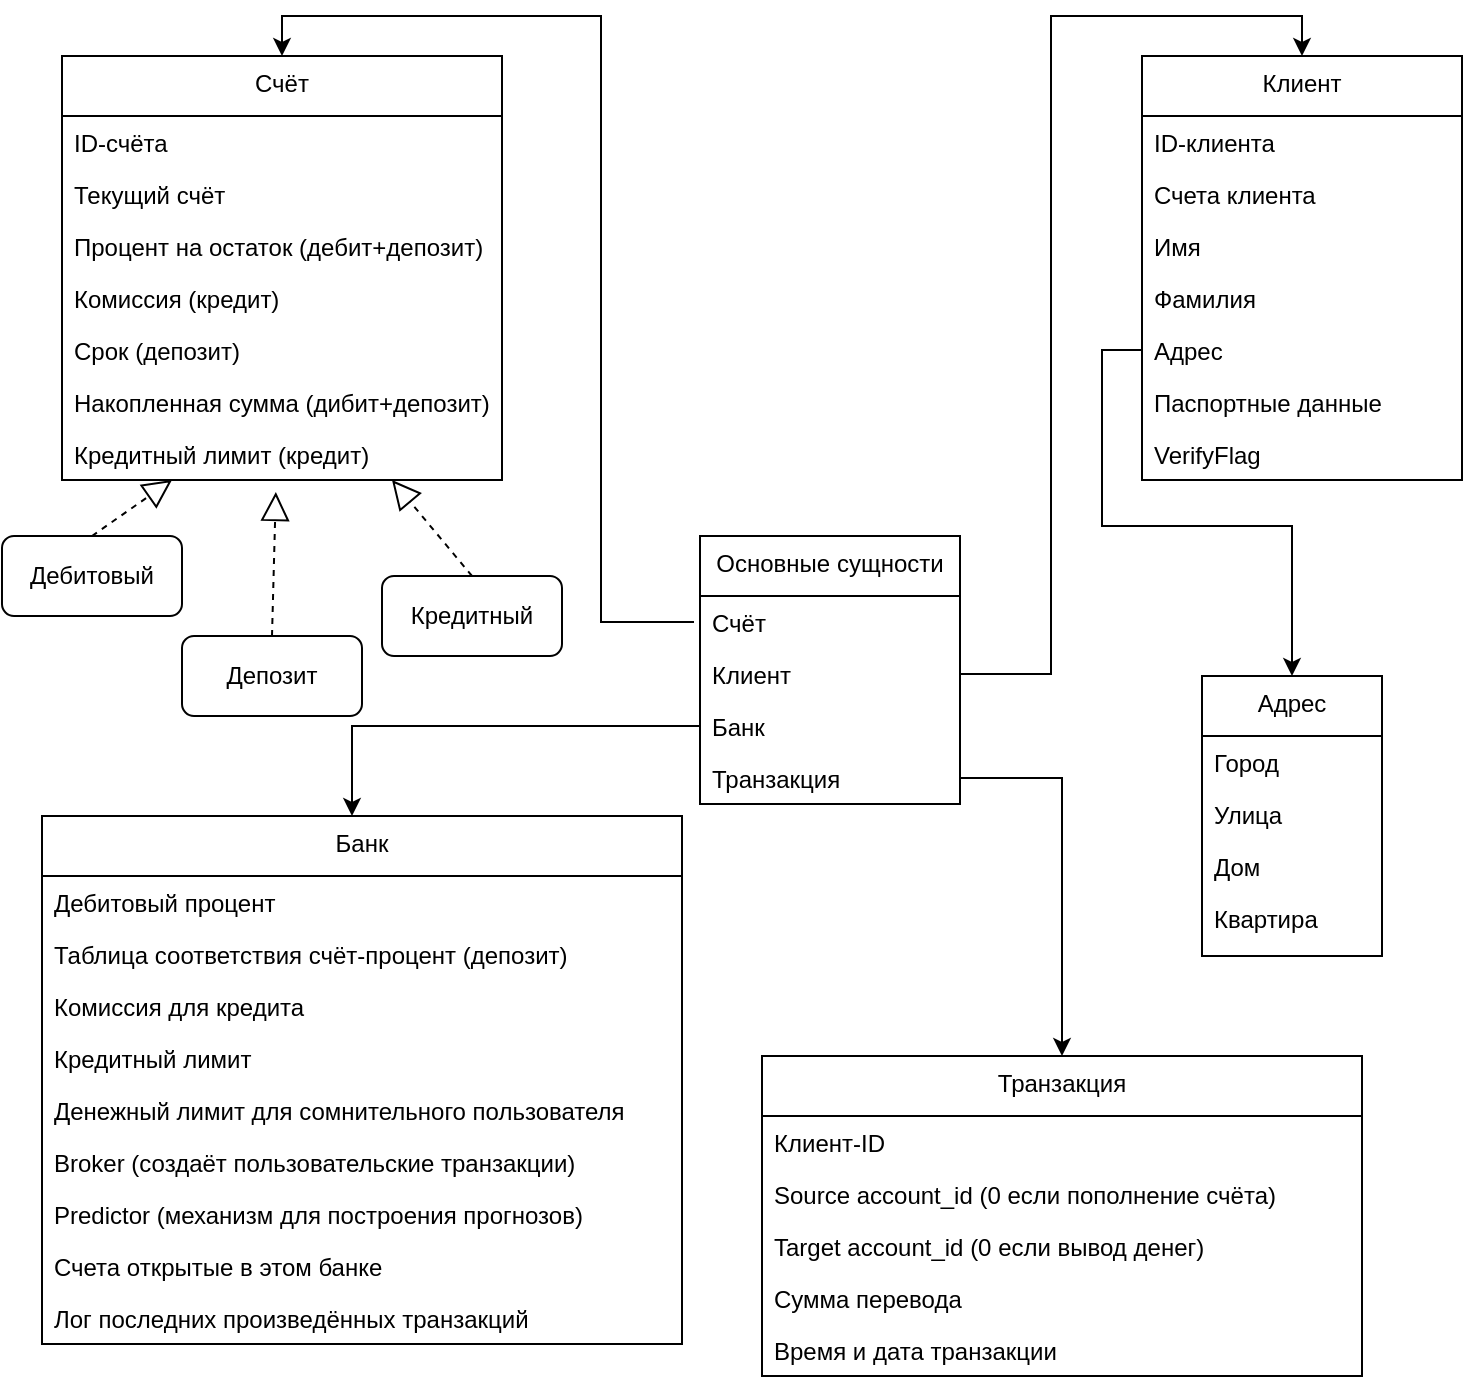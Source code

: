 <mxfile version="14.7.4" type="embed" pages="3"><diagram id="C5RBs43oDa-KdzZeNtuy" name="Basic Entities"><mxGraphModel dx="1093" dy="441" grid="1" gridSize="10" guides="1" tooltips="1" connect="1" arrows="1" fold="1" page="1" pageScale="1" pageWidth="827" pageHeight="1169" math="0" shadow="0"><root><mxCell id="WIyWlLk6GJQsqaUBKTNV-0"/><mxCell id="WIyWlLk6GJQsqaUBKTNV-1" parent="WIyWlLk6GJQsqaUBKTNV-0"/><mxCell id="HCXE9kBGhOHFtl1S7ZoC-13" style="edgeStyle=orthogonalEdgeStyle;rounded=0;orthogonalLoop=1;jettySize=auto;html=1;entryX=0.5;entryY=0;entryDx=0;entryDy=0;exitX=0;exitY=0.5;exitDx=0;exitDy=0;" parent="WIyWlLk6GJQsqaUBKTNV-1" source="UKMm4N5ZRRHJhfM1Z7Ss-1" target="HCXE9kBGhOHFtl1S7ZoC-7" edge="1"><mxGeometry relative="1" as="geometry"/></mxCell><mxCell id="UKMm4N5ZRRHJhfM1Z7Ss-0" value="Основные сущности" style="swimlane;fontStyle=0;align=center;verticalAlign=top;childLayout=stackLayout;horizontal=1;startSize=30;horizontalStack=0;resizeParent=1;resizeLast=0;collapsible=1;marginBottom=0;rounded=0;shadow=0;strokeWidth=1;perimeterSpacing=0;" parent="WIyWlLk6GJQsqaUBKTNV-1" vertex="1"><mxGeometry x="389" y="300" width="130" height="134" as="geometry"><mxRectangle x="290" y="80" width="160" height="26" as="alternateBounds"/></mxGeometry></mxCell><mxCell id="UKMm4N5ZRRHJhfM1Z7Ss-1" value="Счёт" style="text;align=left;verticalAlign=top;spacingLeft=4;spacingRight=4;overflow=hidden;rotatable=0;points=[[0,0.5],[1,0.5]];portConstraint=eastwest;strokeWidth=1;perimeterSpacing=3;" parent="UKMm4N5ZRRHJhfM1Z7Ss-0" vertex="1"><mxGeometry y="30" width="130" height="26" as="geometry"/></mxCell><mxCell id="UKMm4N5ZRRHJhfM1Z7Ss-2" value="Клиент" style="text;align=left;verticalAlign=top;spacingLeft=4;spacingRight=4;overflow=hidden;rotatable=0;points=[[0,0.5],[1,0.5]];portConstraint=eastwest;rounded=0;shadow=0;html=0;" parent="UKMm4N5ZRRHJhfM1Z7Ss-0" vertex="1"><mxGeometry y="56" width="130" height="26" as="geometry"/></mxCell><mxCell id="UKMm4N5ZRRHJhfM1Z7Ss-3" value="Банк" style="text;align=left;verticalAlign=top;spacingLeft=4;spacingRight=4;overflow=hidden;rotatable=0;points=[[0,0.5],[1,0.5]];portConstraint=eastwest;rounded=0;shadow=0;html=0;strokeWidth=1;perimeterSpacing=0;" parent="UKMm4N5ZRRHJhfM1Z7Ss-0" vertex="1"><mxGeometry y="82" width="130" height="26" as="geometry"/></mxCell><mxCell id="hWmLFaUG1XP1lwcE0nZt-2" value="Транзакция" style="text;align=left;verticalAlign=top;spacingLeft=4;spacingRight=4;overflow=hidden;rotatable=0;points=[[0,0.5],[1,0.5]];portConstraint=eastwest;rounded=0;shadow=0;html=0;strokeWidth=1;perimeterSpacing=0;" vertex="1" parent="UKMm4N5ZRRHJhfM1Z7Ss-0"><mxGeometry y="108" width="130" height="26" as="geometry"/></mxCell><mxCell id="HCXE9kBGhOHFtl1S7ZoC-7" value="Счёт" style="swimlane;fontStyle=0;align=center;verticalAlign=top;childLayout=stackLayout;horizontal=1;startSize=30;horizontalStack=0;resizeParent=1;resizeLast=0;collapsible=1;marginBottom=0;rounded=0;shadow=0;strokeWidth=1;" parent="WIyWlLk6GJQsqaUBKTNV-1" vertex="1"><mxGeometry x="70" y="60" width="220" height="212" as="geometry"><mxRectangle x="550" y="140" width="160" height="26" as="alternateBounds"/></mxGeometry></mxCell><mxCell id="HCXE9kBGhOHFtl1S7ZoC-9" value="ID-счёта" style="text;align=left;verticalAlign=top;spacingLeft=4;spacingRight=4;overflow=hidden;rotatable=0;points=[[0,0.5],[1,0.5]];portConstraint=eastwest;rounded=0;shadow=0;html=0;" parent="HCXE9kBGhOHFtl1S7ZoC-7" vertex="1"><mxGeometry y="30" width="220" height="26" as="geometry"/></mxCell><mxCell id="hWmLFaUG1XP1lwcE0nZt-0" value="Текущий счёт" style="text;align=left;verticalAlign=top;spacingLeft=4;spacingRight=4;overflow=hidden;rotatable=0;points=[[0,0.5],[1,0.5]];portConstraint=eastwest;rounded=0;shadow=0;html=0;" vertex="1" parent="HCXE9kBGhOHFtl1S7ZoC-7"><mxGeometry y="56" width="220" height="26" as="geometry"/></mxCell><mxCell id="HCXE9kBGhOHFtl1S7ZoC-19" value="Процент на остаток (дебит+депозит)" style="text;align=left;verticalAlign=top;spacingLeft=4;spacingRight=4;overflow=hidden;rotatable=0;points=[[0,0.5],[1,0.5]];portConstraint=eastwest;rounded=0;shadow=0;html=0;" parent="HCXE9kBGhOHFtl1S7ZoC-7" vertex="1"><mxGeometry y="82" width="220" height="26" as="geometry"/></mxCell><mxCell id="HCXE9kBGhOHFtl1S7ZoC-20" value="Комиссия (кредит)" style="text;align=left;verticalAlign=top;spacingLeft=4;spacingRight=4;overflow=hidden;rotatable=0;points=[[0,0.5],[1,0.5]];portConstraint=eastwest;rounded=0;shadow=0;html=0;" parent="HCXE9kBGhOHFtl1S7ZoC-7" vertex="1"><mxGeometry y="108" width="220" height="26" as="geometry"/></mxCell><mxCell id="HCXE9kBGhOHFtl1S7ZoC-65" value="Срок (депозит)" style="text;align=left;verticalAlign=top;spacingLeft=4;spacingRight=4;overflow=hidden;rotatable=0;points=[[0,0.5],[1,0.5]];portConstraint=eastwest;rounded=0;shadow=0;html=0;" parent="HCXE9kBGhOHFtl1S7ZoC-7" vertex="1"><mxGeometry y="134" width="220" height="26" as="geometry"/></mxCell><mxCell id="HCXE9kBGhOHFtl1S7ZoC-66" value="Накопленная сумма (дибит+депозит)" style="text;align=left;verticalAlign=top;spacingLeft=4;spacingRight=4;overflow=hidden;rotatable=0;points=[[0,0.5],[1,0.5]];portConstraint=eastwest;rounded=0;shadow=0;html=0;" parent="HCXE9kBGhOHFtl1S7ZoC-7" vertex="1"><mxGeometry y="160" width="220" height="26" as="geometry"/></mxCell><mxCell id="b91BShjHoIf8Z2FtRJOV-2" value="Кредитный лимит (кредит)" style="text;align=left;verticalAlign=top;spacingLeft=4;spacingRight=4;overflow=hidden;rotatable=0;points=[[0,0.5],[1,0.5]];portConstraint=eastwest;rounded=0;shadow=0;html=0;" vertex="1" parent="HCXE9kBGhOHFtl1S7ZoC-7"><mxGeometry y="186" width="220" height="26" as="geometry"/></mxCell><mxCell id="HCXE9kBGhOHFtl1S7ZoC-16" value="Клиент" style="swimlane;fontStyle=0;align=center;verticalAlign=top;childLayout=stackLayout;horizontal=1;startSize=30;horizontalStack=0;resizeParent=1;resizeLast=0;collapsible=1;marginBottom=0;rounded=0;shadow=0;strokeWidth=1;" parent="WIyWlLk6GJQsqaUBKTNV-1" vertex="1"><mxGeometry x="610" y="60" width="160" height="212" as="geometry"><mxRectangle x="550" y="140" width="160" height="26" as="alternateBounds"/></mxGeometry></mxCell><mxCell id="08pgtbHFFoBmV6gueWKH-0" value="ID-клиента" style="text;align=left;verticalAlign=top;spacingLeft=4;spacingRight=4;overflow=hidden;rotatable=0;points=[[0,0.5],[1,0.5]];portConstraint=eastwest;rounded=0;shadow=0;html=0;" vertex="1" parent="HCXE9kBGhOHFtl1S7ZoC-16"><mxGeometry y="30" width="160" height="26" as="geometry"/></mxCell><mxCell id="HCXE9kBGhOHFtl1S7ZoC-17" value="Счета клиента" style="text;align=left;verticalAlign=top;spacingLeft=4;spacingRight=4;overflow=hidden;rotatable=0;points=[[0,0.5],[1,0.5]];portConstraint=eastwest;rounded=0;shadow=0;html=0;" parent="HCXE9kBGhOHFtl1S7ZoC-16" vertex="1"><mxGeometry y="56" width="160" height="26" as="geometry"/></mxCell><mxCell id="HCXE9kBGhOHFtl1S7ZoC-37" value="Имя" style="text;align=left;verticalAlign=top;spacingLeft=4;spacingRight=4;overflow=hidden;rotatable=0;points=[[0,0.5],[1,0.5]];portConstraint=eastwest;rounded=0;shadow=0;html=0;" parent="HCXE9kBGhOHFtl1S7ZoC-16" vertex="1"><mxGeometry y="82" width="160" height="26" as="geometry"/></mxCell><mxCell id="HCXE9kBGhOHFtl1S7ZoC-38" value="Фамилия" style="text;align=left;verticalAlign=top;spacingLeft=4;spacingRight=4;overflow=hidden;rotatable=0;points=[[0,0.5],[1,0.5]];portConstraint=eastwest;rounded=0;shadow=0;html=0;" parent="HCXE9kBGhOHFtl1S7ZoC-16" vertex="1"><mxGeometry y="108" width="160" height="26" as="geometry"/></mxCell><mxCell id="HCXE9kBGhOHFtl1S7ZoC-39" value="Адрес" style="text;align=left;verticalAlign=top;spacingLeft=4;spacingRight=4;overflow=hidden;rotatable=0;points=[[0,0.5],[1,0.5]];portConstraint=eastwest;rounded=0;shadow=0;html=0;" parent="HCXE9kBGhOHFtl1S7ZoC-16" vertex="1"><mxGeometry y="134" width="160" height="26" as="geometry"/></mxCell><mxCell id="HCXE9kBGhOHFtl1S7ZoC-40" value="Паспортные данные" style="text;align=left;verticalAlign=top;spacingLeft=4;spacingRight=4;overflow=hidden;rotatable=0;points=[[0,0.5],[1,0.5]];portConstraint=eastwest;rounded=0;shadow=0;html=0;" parent="HCXE9kBGhOHFtl1S7ZoC-16" vertex="1"><mxGeometry y="160" width="160" height="26" as="geometry"/></mxCell><mxCell id="HCXE9kBGhOHFtl1S7ZoC-67" value="VerifyFlag" style="text;align=left;verticalAlign=top;spacingLeft=4;spacingRight=4;overflow=hidden;rotatable=0;points=[[0,0.5],[1,0.5]];portConstraint=eastwest;rounded=0;shadow=0;html=0;" parent="HCXE9kBGhOHFtl1S7ZoC-16" vertex="1"><mxGeometry y="186" width="160" height="26" as="geometry"/></mxCell><mxCell id="HCXE9kBGhOHFtl1S7ZoC-23" style="edgeStyle=orthogonalEdgeStyle;sketch=0;orthogonalLoop=1;jettySize=auto;html=1;entryX=0.5;entryY=0;entryDx=0;entryDy=0;rounded=0;" parent="WIyWlLk6GJQsqaUBKTNV-1" source="UKMm4N5ZRRHJhfM1Z7Ss-2" target="HCXE9kBGhOHFtl1S7ZoC-16" edge="1"><mxGeometry relative="1" as="geometry"/></mxCell><mxCell id="HCXE9kBGhOHFtl1S7ZoC-30" value="Дебитовый" style="rounded=1;whiteSpace=wrap;html=1;sketch=0;" parent="WIyWlLk6GJQsqaUBKTNV-1" vertex="1"><mxGeometry x="40" y="300" width="90" height="40" as="geometry"/></mxCell><mxCell id="HCXE9kBGhOHFtl1S7ZoC-31" value="Депозит" style="rounded=1;whiteSpace=wrap;html=1;sketch=0;" parent="WIyWlLk6GJQsqaUBKTNV-1" vertex="1"><mxGeometry x="130" y="350" width="90" height="40" as="geometry"/></mxCell><mxCell id="HCXE9kBGhOHFtl1S7ZoC-32" value="Кредитный" style="rounded=1;whiteSpace=wrap;html=1;sketch=0;" parent="WIyWlLk6GJQsqaUBKTNV-1" vertex="1"><mxGeometry x="230" y="320" width="90" height="40" as="geometry"/></mxCell><mxCell id="HCXE9kBGhOHFtl1S7ZoC-34" value="" style="endArrow=block;dashed=1;endFill=0;endSize=12;html=1;exitX=0.5;exitY=0;exitDx=0;exitDy=0;entryX=0.25;entryY=1;entryDx=0;entryDy=0;" parent="WIyWlLk6GJQsqaUBKTNV-1" source="HCXE9kBGhOHFtl1S7ZoC-30" target="HCXE9kBGhOHFtl1S7ZoC-7" edge="1"><mxGeometry width="160" relative="1" as="geometry"><mxPoint x="110" y="220" as="sourcePoint"/><mxPoint x="270" y="220" as="targetPoint"/></mxGeometry></mxCell><mxCell id="HCXE9kBGhOHFtl1S7ZoC-35" value="" style="endArrow=block;dashed=1;endFill=0;endSize=12;html=1;exitX=0.5;exitY=0;exitDx=0;exitDy=0;entryX=0.486;entryY=1.231;entryDx=0;entryDy=0;entryPerimeter=0;" parent="WIyWlLk6GJQsqaUBKTNV-1" source="HCXE9kBGhOHFtl1S7ZoC-31" edge="1" target="b91BShjHoIf8Z2FtRJOV-2"><mxGeometry width="160" relative="1" as="geometry"><mxPoint x="152.17" y="283.37" as="sourcePoint"/><mxPoint x="175" y="250" as="targetPoint"/></mxGeometry></mxCell><mxCell id="HCXE9kBGhOHFtl1S7ZoC-36" value="" style="endArrow=block;dashed=1;endFill=0;endSize=12;html=1;exitX=0.5;exitY=0;exitDx=0;exitDy=0;entryX=0.75;entryY=1;entryDx=0;entryDy=0;" parent="WIyWlLk6GJQsqaUBKTNV-1" source="HCXE9kBGhOHFtl1S7ZoC-32" target="HCXE9kBGhOHFtl1S7ZoC-7" edge="1"><mxGeometry width="160" relative="1" as="geometry"><mxPoint x="250" y="250" as="sourcePoint"/><mxPoint x="360" y="290" as="targetPoint"/></mxGeometry></mxCell><mxCell id="HCXE9kBGhOHFtl1S7ZoC-42" value="Банк" style="swimlane;fontStyle=0;align=center;verticalAlign=top;childLayout=stackLayout;horizontal=1;startSize=30;horizontalStack=0;resizeParent=1;resizeLast=0;collapsible=1;marginBottom=0;rounded=0;shadow=0;strokeWidth=1;" parent="WIyWlLk6GJQsqaUBKTNV-1" vertex="1"><mxGeometry x="60" y="440" width="320" height="264" as="geometry"><mxRectangle x="550" y="140" width="160" height="26" as="alternateBounds"/></mxGeometry></mxCell><mxCell id="HCXE9kBGhOHFtl1S7ZoC-43" value="Дебитовый процент" style="text;align=left;verticalAlign=top;spacingLeft=4;spacingRight=4;overflow=hidden;rotatable=0;points=[[0,0.5],[1,0.5]];portConstraint=eastwest;rounded=0;shadow=0;html=0;" parent="HCXE9kBGhOHFtl1S7ZoC-42" vertex="1"><mxGeometry y="30" width="320" height="26" as="geometry"/></mxCell><mxCell id="HCXE9kBGhOHFtl1S7ZoC-49" value="Таблица соответствия счёт-процент (депозит)" style="text;align=left;verticalAlign=top;spacingLeft=4;spacingRight=4;overflow=hidden;rotatable=0;points=[[0,0.5],[1,0.5]];portConstraint=eastwest;rounded=0;shadow=0;html=0;" parent="HCXE9kBGhOHFtl1S7ZoC-42" vertex="1"><mxGeometry y="56" width="320" height="26" as="geometry"/></mxCell><mxCell id="7IlmsY4p4l28TthXqSCU-0" value="Комиссия для кредита" style="text;align=left;verticalAlign=top;spacingLeft=4;spacingRight=4;overflow=hidden;rotatable=0;points=[[0,0.5],[1,0.5]];portConstraint=eastwest;rounded=0;shadow=0;html=0;" vertex="1" parent="HCXE9kBGhOHFtl1S7ZoC-42"><mxGeometry y="82" width="320" height="26" as="geometry"/></mxCell><mxCell id="HCXE9kBGhOHFtl1S7ZoC-48" value="Кредитный лимит" style="text;align=left;verticalAlign=top;spacingLeft=4;spacingRight=4;overflow=hidden;rotatable=0;points=[[0,0.5],[1,0.5]];portConstraint=eastwest;rounded=0;shadow=0;html=0;" parent="HCXE9kBGhOHFtl1S7ZoC-42" vertex="1"><mxGeometry y="108" width="320" height="26" as="geometry"/></mxCell><mxCell id="hWmLFaUG1XP1lwcE0nZt-12" value="Денежный лимит для сомнительного пользователя" style="text;align=left;verticalAlign=top;spacingLeft=4;spacingRight=4;overflow=hidden;rotatable=0;points=[[0,0.5],[1,0.5]];portConstraint=eastwest;rounded=0;shadow=0;html=0;" vertex="1" parent="HCXE9kBGhOHFtl1S7ZoC-42"><mxGeometry y="134" width="320" height="26" as="geometry"/></mxCell><mxCell id="hWmLFaUG1XP1lwcE0nZt-13" value="Broker (создаёт пользовательские транзакции)" style="text;align=left;verticalAlign=top;spacingLeft=4;spacingRight=4;overflow=hidden;rotatable=0;points=[[0,0.5],[1,0.5]];portConstraint=eastwest;rounded=0;shadow=0;html=0;" vertex="1" parent="HCXE9kBGhOHFtl1S7ZoC-42"><mxGeometry y="160" width="320" height="26" as="geometry"/></mxCell><mxCell id="5Gp8tMYAMq6d_29_uBF4-0" value="Predictor (механизм для построения прогнозов)" style="text;align=left;verticalAlign=top;spacingLeft=4;spacingRight=4;overflow=hidden;rotatable=0;points=[[0,0.5],[1,0.5]];portConstraint=eastwest;rounded=0;shadow=0;html=0;" vertex="1" parent="HCXE9kBGhOHFtl1S7ZoC-42"><mxGeometry y="186" width="320" height="26" as="geometry"/></mxCell><mxCell id="hWmLFaUG1XP1lwcE0nZt-1" value="Счета открытые в этом банке" style="text;align=left;verticalAlign=top;spacingLeft=4;spacingRight=4;overflow=hidden;rotatable=0;points=[[0,0.5],[1,0.5]];portConstraint=eastwest;rounded=0;shadow=0;html=0;" vertex="1" parent="HCXE9kBGhOHFtl1S7ZoC-42"><mxGeometry y="212" width="320" height="26" as="geometry"/></mxCell><mxCell id="hWmLFaUG1XP1lwcE0nZt-10" value="Лог последних произведённых транзакций" style="text;align=left;verticalAlign=top;spacingLeft=4;spacingRight=4;overflow=hidden;rotatable=0;points=[[0,0.5],[1,0.5]];portConstraint=eastwest;rounded=0;shadow=0;html=0;" vertex="1" parent="HCXE9kBGhOHFtl1S7ZoC-42"><mxGeometry y="238" width="320" height="26" as="geometry"/></mxCell><mxCell id="HCXE9kBGhOHFtl1S7ZoC-50" style="edgeStyle=orthogonalEdgeStyle;rounded=0;sketch=0;orthogonalLoop=1;jettySize=auto;html=1;" parent="WIyWlLk6GJQsqaUBKTNV-1" source="UKMm4N5ZRRHJhfM1Z7Ss-3" target="HCXE9kBGhOHFtl1S7ZoC-42" edge="1"><mxGeometry relative="1" as="geometry"><Array as="points"><mxPoint x="215" y="395"/></Array></mxGeometry></mxCell><mxCell id="v_YpdzoCGbNTfHYvGENf-0" value="Адрес" style="swimlane;fontStyle=0;align=center;verticalAlign=top;childLayout=stackLayout;horizontal=1;startSize=30;horizontalStack=0;resizeParent=1;resizeLast=0;collapsible=1;marginBottom=0;rounded=0;shadow=0;strokeWidth=1;" vertex="1" parent="WIyWlLk6GJQsqaUBKTNV-1"><mxGeometry x="640" y="370" width="90" height="140" as="geometry"><mxRectangle x="550" y="140" width="160" height="26" as="alternateBounds"/></mxGeometry></mxCell><mxCell id="v_YpdzoCGbNTfHYvGENf-1" value="Город" style="text;align=left;verticalAlign=top;spacingLeft=4;spacingRight=4;overflow=hidden;rotatable=0;points=[[0,0.5],[1,0.5]];portConstraint=eastwest;rounded=0;shadow=0;html=0;" vertex="1" parent="v_YpdzoCGbNTfHYvGENf-0"><mxGeometry y="30" width="90" height="26" as="geometry"/></mxCell><mxCell id="v_YpdzoCGbNTfHYvGENf-2" value="Улица" style="text;align=left;verticalAlign=top;spacingLeft=4;spacingRight=4;overflow=hidden;rotatable=0;points=[[0,0.5],[1,0.5]];portConstraint=eastwest;rounded=0;shadow=0;html=0;" vertex="1" parent="v_YpdzoCGbNTfHYvGENf-0"><mxGeometry y="56" width="90" height="26" as="geometry"/></mxCell><mxCell id="v_YpdzoCGbNTfHYvGENf-3" value="Дом" style="text;align=left;verticalAlign=top;spacingLeft=4;spacingRight=4;overflow=hidden;rotatable=0;points=[[0,0.5],[1,0.5]];portConstraint=eastwest;rounded=0;shadow=0;html=0;" vertex="1" parent="v_YpdzoCGbNTfHYvGENf-0"><mxGeometry y="82" width="90" height="26" as="geometry"/></mxCell><mxCell id="v_YpdzoCGbNTfHYvGENf-4" value="Квартира" style="text;align=left;verticalAlign=top;spacingLeft=4;spacingRight=4;overflow=hidden;rotatable=0;points=[[0,0.5],[1,0.5]];portConstraint=eastwest;rounded=0;shadow=0;html=0;" vertex="1" parent="v_YpdzoCGbNTfHYvGENf-0"><mxGeometry y="108" width="90" height="26" as="geometry"/></mxCell><mxCell id="v_YpdzoCGbNTfHYvGENf-7" style="edgeStyle=orthogonalEdgeStyle;rounded=0;orthogonalLoop=1;jettySize=auto;html=1;entryX=0.5;entryY=0;entryDx=0;entryDy=0;fontSize=13;fontColor=#000000;" edge="1" parent="WIyWlLk6GJQsqaUBKTNV-1" source="HCXE9kBGhOHFtl1S7ZoC-39" target="v_YpdzoCGbNTfHYvGENf-0"><mxGeometry relative="1" as="geometry"/></mxCell><mxCell id="hWmLFaUG1XP1lwcE0nZt-4" style="edgeStyle=orthogonalEdgeStyle;rounded=0;orthogonalLoop=1;jettySize=auto;html=1;fontSize=13;fontColor=#000000;strokeWidth=1;entryX=0.5;entryY=0;entryDx=0;entryDy=0;" edge="1" parent="WIyWlLk6GJQsqaUBKTNV-1" source="hWmLFaUG1XP1lwcE0nZt-2" target="hWmLFaUG1XP1lwcE0nZt-5"><mxGeometry relative="1" as="geometry"><mxPoint x="570" y="560" as="targetPoint"/></mxGeometry></mxCell><mxCell id="hWmLFaUG1XP1lwcE0nZt-5" value="Транзакция" style="swimlane;fontStyle=0;align=center;verticalAlign=top;childLayout=stackLayout;horizontal=1;startSize=30;horizontalStack=0;resizeParent=1;resizeLast=0;collapsible=1;marginBottom=0;rounded=0;shadow=0;strokeWidth=1;" vertex="1" parent="WIyWlLk6GJQsqaUBKTNV-1"><mxGeometry x="420" y="560" width="300" height="160" as="geometry"><mxRectangle x="550" y="140" width="160" height="26" as="alternateBounds"/></mxGeometry></mxCell><mxCell id="hWmLFaUG1XP1lwcE0nZt-6" value="Клиент-ID" style="text;align=left;verticalAlign=top;spacingLeft=4;spacingRight=4;overflow=hidden;rotatable=0;points=[[0,0.5],[1,0.5]];portConstraint=eastwest;rounded=0;shadow=0;html=0;" vertex="1" parent="hWmLFaUG1XP1lwcE0nZt-5"><mxGeometry y="30" width="300" height="26" as="geometry"/></mxCell><mxCell id="hWmLFaUG1XP1lwcE0nZt-7" value="Source account_id (0 если пополнение счёта)" style="text;align=left;verticalAlign=top;spacingLeft=4;spacingRight=4;overflow=hidden;rotatable=0;points=[[0,0.5],[1,0.5]];portConstraint=eastwest;rounded=0;shadow=0;html=0;" vertex="1" parent="hWmLFaUG1XP1lwcE0nZt-5"><mxGeometry y="56" width="300" height="26" as="geometry"/></mxCell><mxCell id="hWmLFaUG1XP1lwcE0nZt-8" value="Target account_id (0 если вывод денег)" style="text;align=left;verticalAlign=top;spacingLeft=4;spacingRight=4;overflow=hidden;rotatable=0;points=[[0,0.5],[1,0.5]];portConstraint=eastwest;rounded=0;shadow=0;html=0;" vertex="1" parent="hWmLFaUG1XP1lwcE0nZt-5"><mxGeometry y="82" width="300" height="26" as="geometry"/></mxCell><mxCell id="hWmLFaUG1XP1lwcE0nZt-9" value="Сумма перевода" style="text;align=left;verticalAlign=top;spacingLeft=4;spacingRight=4;overflow=hidden;rotatable=0;points=[[0,0.5],[1,0.5]];portConstraint=eastwest;rounded=0;shadow=0;html=0;" vertex="1" parent="hWmLFaUG1XP1lwcE0nZt-5"><mxGeometry y="108" width="300" height="26" as="geometry"/></mxCell><mxCell id="_AtGrZtqQiYSkk4Shuf9-0" value="Время и дата транзакции" style="text;align=left;verticalAlign=top;spacingLeft=4;spacingRight=4;overflow=hidden;rotatable=0;points=[[0,0.5],[1,0.5]];portConstraint=eastwest;rounded=0;shadow=0;html=0;" vertex="1" parent="hWmLFaUG1XP1lwcE0nZt-5"><mxGeometry y="134" width="300" height="26" as="geometry"/></mxCell></root></mxGraphModel></diagram><diagram name="CRC-cards" id="e9HIZsAM7sePOQWWQD9b"><mxGraphModel dx="1311" dy="529" grid="1" gridSize="10" guides="1" tooltips="1" connect="1" arrows="1" fold="1" page="1" pageScale="1" pageWidth="827" pageHeight="1169" math="0" shadow="0"><root><mxCell id="OcLMLLM8Gkx3hrb60t5z-0"/><mxCell id="OcLMLLM8Gkx3hrb60t5z-1" parent="OcLMLLM8Gkx3hrb60t5z-0"/><mxCell id="By1PbsnoCTttS2jwV7eL-0" value="Account" style="shape=table;startSize=30;container=1;collapsible=1;childLayout=tableLayout;fixedRows=1;rowLines=0;fontStyle=1;align=center;resizeLast=1;strokeColor=#000000;strokeWidth=1;fillColor=#ffffff;fontSize=13;rounded=0;labelBorderColor=none;" vertex="1" parent="OcLMLLM8Gkx3hrb60t5z-1"><mxGeometry x="440" y="400" width="360" height="110" as="geometry"/></mxCell><mxCell id="By1PbsnoCTttS2jwV7eL-4" value="" style="shape=partialRectangle;collapsible=0;dropTarget=0;pointerEvents=0;fillColor=none;top=0;left=0;bottom=1;right=0;points=[[0,0.5],[1,0.5]];portConstraint=eastwest;labelBorderColor=#000000;strokeWidth=1;" vertex="1" parent="By1PbsnoCTttS2jwV7eL-0"><mxGeometry y="30" width="360" height="20" as="geometry"/></mxCell><mxCell id="By1PbsnoCTttS2jwV7eL-5" value="Resposibility" style="shape=partialRectangle;connectable=0;fillColor=#f5f5f5;top=1;left=1;bottom=1;right=1;fontStyle=1;overflow=hidden;strokeColor=#666666;fontColor=#333333;" vertex="1" parent="By1PbsnoCTttS2jwV7eL-4"><mxGeometry width="200" height="20" as="geometry"/></mxCell><mxCell id="By1PbsnoCTttS2jwV7eL-6" value="Collaborators" style="shape=partialRectangle;connectable=0;fillColor=#f5f5f5;top=1;left=1;bottom=1;right=1;align=center;spacingLeft=3;fontStyle=1;overflow=hidden;perimeterSpacing=0;strokeWidth=1;labelBorderColor=none;labelBackgroundColor=none;strokeColor=#666666;fontColor=#333333;" vertex="1" parent="By1PbsnoCTttS2jwV7eL-4"><mxGeometry x="200" width="160" height="20" as="geometry"/></mxCell><mxCell id="By1PbsnoCTttS2jwV7eL-31" value="" style="shape=partialRectangle;collapsible=0;dropTarget=0;pointerEvents=0;fillColor=none;top=0;left=0;bottom=0;right=0;points=[[0,0.5],[1,0.5]];portConstraint=eastwest;" vertex="1" parent="By1PbsnoCTttS2jwV7eL-0"><mxGeometry y="50" width="360" height="30" as="geometry"/></mxCell><mxCell id="By1PbsnoCTttS2jwV7eL-32" value="get current value" style="shape=partialRectangle;connectable=0;fillColor=none;top=0;left=0;bottom=0;right=0;editable=1;overflow=hidden;align=left;spacingLeft=5;" vertex="1" parent="By1PbsnoCTttS2jwV7eL-31"><mxGeometry width="200" height="30" as="geometry"/></mxCell><mxCell id="By1PbsnoCTttS2jwV7eL-33" value="" style="shape=partialRectangle;connectable=0;fillColor=none;top=0;left=0;bottom=0;right=0;align=left;spacingLeft=5;overflow=hidden;" vertex="1" parent="By1PbsnoCTttS2jwV7eL-31"><mxGeometry x="200" width="160" height="30" as="geometry"/></mxCell><mxCell id="By1PbsnoCTttS2jwV7eL-34" value="" style="shape=partialRectangle;collapsible=0;dropTarget=0;pointerEvents=0;fillColor=none;top=0;left=0;bottom=0;right=0;points=[[0,0.5],[1,0.5]];portConstraint=eastwest;" vertex="1" parent="By1PbsnoCTttS2jwV7eL-0"><mxGeometry y="80" width="360" height="30" as="geometry"/></mxCell><mxCell id="By1PbsnoCTttS2jwV7eL-35" value="get accumulated value" style="shape=partialRectangle;connectable=0;fillColor=none;top=0;left=0;bottom=0;right=0;editable=1;overflow=hidden;align=left;spacingLeft=5;" vertex="1" parent="By1PbsnoCTttS2jwV7eL-34"><mxGeometry width="200" height="30" as="geometry"/></mxCell><mxCell id="By1PbsnoCTttS2jwV7eL-36" value="" style="shape=partialRectangle;connectable=0;fillColor=none;top=0;left=0;bottom=0;right=0;align=left;spacingLeft=5;overflow=hidden;" vertex="1" parent="By1PbsnoCTttS2jwV7eL-34"><mxGeometry x="200" width="160" height="30" as="geometry"/></mxCell><mxCell id="By1PbsnoCTttS2jwV7eL-37" value="Bank" style="shape=table;startSize=30;container=1;collapsible=1;childLayout=tableLayout;fixedRows=1;rowLines=0;fontStyle=1;align=center;resizeLast=1;strokeColor=#000000;strokeWidth=1;fillColor=#ffffff;fontSize=13;rounded=0;labelBorderColor=none;" vertex="1" parent="OcLMLLM8Gkx3hrb60t5z-1"><mxGeometry x="440" y="120" width="360" height="260" as="geometry"/></mxCell><mxCell id="By1PbsnoCTttS2jwV7eL-38" value="" style="shape=partialRectangle;collapsible=0;dropTarget=0;pointerEvents=0;fillColor=none;top=0;left=0;bottom=1;right=0;points=[[0,0.5],[1,0.5]];portConstraint=eastwest;labelBorderColor=#000000;strokeWidth=1;" vertex="1" parent="By1PbsnoCTttS2jwV7eL-37"><mxGeometry y="30" width="360" height="20" as="geometry"/></mxCell><mxCell id="By1PbsnoCTttS2jwV7eL-39" value="Resposibility" style="shape=partialRectangle;connectable=0;fillColor=#f5f5f5;top=1;left=1;bottom=1;right=1;fontStyle=1;overflow=hidden;strokeColor=#666666;fontColor=#333333;" vertex="1" parent="By1PbsnoCTttS2jwV7eL-38"><mxGeometry width="200" height="20" as="geometry"/></mxCell><mxCell id="By1PbsnoCTttS2jwV7eL-40" value="Collaborators" style="shape=partialRectangle;connectable=0;fillColor=#f5f5f5;top=1;left=1;bottom=1;right=1;align=center;spacingLeft=3;fontStyle=1;overflow=hidden;perimeterSpacing=0;strokeWidth=1;labelBorderColor=none;labelBackgroundColor=none;strokeColor=#666666;fontColor=#333333;" vertex="1" parent="By1PbsnoCTttS2jwV7eL-38"><mxGeometry x="200" width="160" height="20" as="geometry"/></mxCell><mxCell id="By1PbsnoCTttS2jwV7eL-50" value="" style="shape=partialRectangle;collapsible=0;dropTarget=0;pointerEvents=0;fillColor=none;top=0;left=0;bottom=0;right=0;points=[[0,0.5],[1,0.5]];portConstraint=eastwest;" vertex="1" parent="By1PbsnoCTttS2jwV7eL-37"><mxGeometry y="50" width="360" height="30" as="geometry"/></mxCell><mxCell id="By1PbsnoCTttS2jwV7eL-51" value="open account" style="shape=partialRectangle;connectable=0;fillColor=none;top=0;left=0;bottom=0;right=0;editable=1;overflow=hidden;align=left;spacingLeft=5;" vertex="1" parent="By1PbsnoCTttS2jwV7eL-50"><mxGeometry width="200" height="30" as="geometry"/></mxCell><mxCell id="By1PbsnoCTttS2jwV7eL-52" value="Account" style="shape=partialRectangle;connectable=0;fillColor=none;top=0;left=0;bottom=0;right=0;align=left;spacingLeft=5;overflow=hidden;" vertex="1" parent="By1PbsnoCTttS2jwV7eL-50"><mxGeometry x="200" width="160" height="30" as="geometry"/></mxCell><mxCell id="By1PbsnoCTttS2jwV7eL-53" value="" style="shape=partialRectangle;collapsible=0;dropTarget=0;pointerEvents=0;fillColor=none;top=0;left=0;bottom=0;right=0;points=[[0,0.5],[1,0.5]];portConstraint=eastwest;" vertex="1" parent="By1PbsnoCTttS2jwV7eL-37"><mxGeometry y="80" width="360" height="30" as="geometry"/></mxCell><mxCell id="By1PbsnoCTttS2jwV7eL-54" value="close account" style="shape=partialRectangle;connectable=0;fillColor=none;top=0;left=0;bottom=0;right=0;editable=1;overflow=hidden;align=left;spacingLeft=5;" vertex="1" parent="By1PbsnoCTttS2jwV7eL-53"><mxGeometry width="200" height="30" as="geometry"/></mxCell><mxCell id="By1PbsnoCTttS2jwV7eL-55" value="Client (open account)" style="shape=partialRectangle;connectable=0;fillColor=none;top=0;left=0;bottom=0;right=0;align=left;spacingLeft=5;overflow=hidden;" vertex="1" parent="By1PbsnoCTttS2jwV7eL-53"><mxGeometry x="200" width="160" height="30" as="geometry"/></mxCell><mxCell id="By1PbsnoCTttS2jwV7eL-44" value="" style="shape=partialRectangle;collapsible=0;dropTarget=0;pointerEvents=0;fillColor=none;top=0;left=0;bottom=0;right=0;points=[[0,0.5],[1,0.5]];portConstraint=eastwest;" vertex="1" parent="By1PbsnoCTttS2jwV7eL-37"><mxGeometry y="110" width="360" height="30" as="geometry"/></mxCell><mxCell id="By1PbsnoCTttS2jwV7eL-45" value="perform transaction" style="shape=partialRectangle;connectable=0;fillColor=none;top=0;left=0;bottom=0;right=0;editable=1;overflow=hidden;align=left;spacingLeft=5;" vertex="1" parent="By1PbsnoCTttS2jwV7eL-44"><mxGeometry width="200" height="30" as="geometry"/></mxCell><mxCell id="By1PbsnoCTttS2jwV7eL-46" value="Predictor" style="shape=partialRectangle;connectable=0;fillColor=none;top=0;left=0;bottom=0;right=0;align=left;spacingLeft=5;overflow=hidden;" vertex="1" parent="By1PbsnoCTttS2jwV7eL-44"><mxGeometry x="200" width="160" height="30" as="geometry"/></mxCell><mxCell id="Stn7tqgDKdXhzLKo9Z8q-0" value="" style="shape=partialRectangle;collapsible=0;dropTarget=0;pointerEvents=0;fillColor=none;top=0;left=0;bottom=0;right=0;points=[[0,0.5],[1,0.5]];portConstraint=eastwest;" vertex="1" parent="By1PbsnoCTttS2jwV7eL-37"><mxGeometry y="140" width="360" height="30" as="geometry"/></mxCell><mxCell id="Stn7tqgDKdXhzLKo9Z8q-1" value="day-update accounts" style="shape=partialRectangle;connectable=0;fillColor=none;top=0;left=0;bottom=0;right=0;editable=1;overflow=hidden;align=left;spacingLeft=5;" vertex="1" parent="Stn7tqgDKdXhzLKo9Z8q-0"><mxGeometry width="200" height="30" as="geometry"/></mxCell><mxCell id="Stn7tqgDKdXhzLKo9Z8q-2" value="Transaction" style="shape=partialRectangle;connectable=0;fillColor=none;top=0;left=0;bottom=0;right=0;align=left;spacingLeft=5;overflow=hidden;" vertex="1" parent="Stn7tqgDKdXhzLKo9Z8q-0"><mxGeometry x="200" width="160" height="30" as="geometry"/></mxCell><mxCell id="By1PbsnoCTttS2jwV7eL-47" value="" style="shape=partialRectangle;collapsible=0;dropTarget=0;pointerEvents=0;fillColor=none;top=0;left=0;bottom=0;right=0;points=[[0,0.5],[1,0.5]];portConstraint=eastwest;" vertex="1" parent="By1PbsnoCTttS2jwV7eL-37"><mxGeometry y="170" width="360" height="30" as="geometry"/></mxCell><mxCell id="By1PbsnoCTttS2jwV7eL-48" value="month-update accounts" style="shape=partialRectangle;connectable=0;fillColor=none;top=0;left=0;bottom=0;right=0;editable=1;overflow=hidden;align=left;spacingLeft=5;" vertex="1" parent="By1PbsnoCTttS2jwV7eL-47"><mxGeometry width="200" height="30" as="geometry"/></mxCell><mxCell id="By1PbsnoCTttS2jwV7eL-49" value="" style="shape=partialRectangle;connectable=0;fillColor=none;top=0;left=0;bottom=0;right=0;align=left;spacingLeft=5;overflow=hidden;" vertex="1" parent="By1PbsnoCTttS2jwV7eL-47"><mxGeometry x="200" width="160" height="30" as="geometry"/></mxCell><mxCell id="zcGxL2-EcBVZad1-NjQu-0" value="" style="shape=partialRectangle;collapsible=0;dropTarget=0;pointerEvents=0;fillColor=none;top=0;left=0;bottom=0;right=0;points=[[0,0.5],[1,0.5]];portConstraint=eastwest;" vertex="1" parent="By1PbsnoCTttS2jwV7eL-37"><mxGeometry y="200" width="360" height="30" as="geometry"/></mxCell><mxCell id="zcGxL2-EcBVZad1-NjQu-1" value="get bank broker" style="shape=partialRectangle;connectable=0;fillColor=none;top=0;left=0;bottom=0;right=0;editable=1;overflow=hidden;align=left;spacingLeft=5;" vertex="1" parent="zcGxL2-EcBVZad1-NjQu-0"><mxGeometry width="200" height="30" as="geometry"/></mxCell><mxCell id="zcGxL2-EcBVZad1-NjQu-2" value="" style="shape=partialRectangle;connectable=0;fillColor=none;top=0;left=0;bottom=0;right=0;align=left;spacingLeft=5;overflow=hidden;" vertex="1" parent="zcGxL2-EcBVZad1-NjQu-0"><mxGeometry x="200" width="160" height="30" as="geometry"/></mxCell><mxCell id="By1PbsnoCTttS2jwV7eL-41" value="" style="shape=partialRectangle;collapsible=0;dropTarget=0;pointerEvents=0;fillColor=none;top=0;left=0;bottom=0;right=0;points=[[0,0.5],[1,0.5]];portConstraint=eastwest;" vertex="1" parent="By1PbsnoCTttS2jwV7eL-37"><mxGeometry y="230" width="360" height="30" as="geometry"/></mxCell><mxCell id="By1PbsnoCTttS2jwV7eL-42" value="get user or money statistic ..." style="shape=partialRectangle;connectable=0;fillColor=none;top=0;left=0;bottom=0;right=0;editable=1;overflow=hidden;align=left;spacingLeft=5;" vertex="1" parent="By1PbsnoCTttS2jwV7eL-41"><mxGeometry width="200" height="30" as="geometry"/></mxCell><mxCell id="By1PbsnoCTttS2jwV7eL-43" value="" style="shape=partialRectangle;connectable=0;fillColor=none;top=0;left=0;bottom=0;right=0;align=left;spacingLeft=5;overflow=hidden;" vertex="1" parent="By1PbsnoCTttS2jwV7eL-41"><mxGeometry x="200" width="160" height="30" as="geometry"/></mxCell><mxCell id="7fjVQAdRIqJfg05wPcvQ-0" value="Client" style="shape=table;startSize=30;container=1;collapsible=1;childLayout=tableLayout;fixedRows=1;rowLines=0;fontStyle=1;align=center;resizeLast=1;strokeColor=#000000;strokeWidth=1;fillColor=#ffffff;fontSize=13;rounded=0;labelBorderColor=none;" vertex="1" parent="OcLMLLM8Gkx3hrb60t5z-1"><mxGeometry x="40" y="120" width="360" height="290" as="geometry"/></mxCell><mxCell id="7fjVQAdRIqJfg05wPcvQ-1" value="" style="shape=partialRectangle;collapsible=0;dropTarget=0;pointerEvents=0;fillColor=none;top=0;left=0;bottom=1;right=0;points=[[0,0.5],[1,0.5]];portConstraint=eastwest;labelBorderColor=#000000;strokeWidth=1;" vertex="1" parent="7fjVQAdRIqJfg05wPcvQ-0"><mxGeometry y="30" width="360" height="20" as="geometry"/></mxCell><mxCell id="7fjVQAdRIqJfg05wPcvQ-2" value="Resposibility" style="shape=partialRectangle;connectable=0;fillColor=#f5f5f5;top=1;left=1;bottom=1;right=1;fontStyle=1;overflow=hidden;strokeColor=#666666;fontColor=#333333;" vertex="1" parent="7fjVQAdRIqJfg05wPcvQ-1"><mxGeometry width="200" height="20" as="geometry"/></mxCell><mxCell id="7fjVQAdRIqJfg05wPcvQ-3" value="Collaborators" style="shape=partialRectangle;connectable=0;fillColor=#f5f5f5;top=1;left=1;bottom=1;right=1;align=center;spacingLeft=3;fontStyle=1;overflow=hidden;perimeterSpacing=0;strokeWidth=1;labelBorderColor=none;labelBackgroundColor=none;strokeColor=#666666;fontColor=#333333;" vertex="1" parent="7fjVQAdRIqJfg05wPcvQ-1"><mxGeometry x="200" width="160" height="20" as="geometry"/></mxCell><mxCell id="7fjVQAdRIqJfg05wPcvQ-13" value="" style="shape=partialRectangle;collapsible=0;dropTarget=0;pointerEvents=0;fillColor=none;top=0;left=0;bottom=0;right=0;points=[[0,0.5],[1,0.5]];portConstraint=eastwest;" vertex="1" parent="7fjVQAdRIqJfg05wPcvQ-0"><mxGeometry y="50" width="360" height="30" as="geometry"/></mxCell><mxCell id="7fjVQAdRIqJfg05wPcvQ-14" value="add account" style="shape=partialRectangle;connectable=0;fillColor=none;top=0;left=0;bottom=0;right=0;editable=1;overflow=hidden;align=left;spacingLeft=5;" vertex="1" parent="7fjVQAdRIqJfg05wPcvQ-13"><mxGeometry width="200" height="30" as="geometry"/></mxCell><mxCell id="7fjVQAdRIqJfg05wPcvQ-15" value="Account" style="shape=partialRectangle;connectable=0;fillColor=none;top=0;left=0;bottom=0;right=0;align=left;spacingLeft=5;overflow=hidden;" vertex="1" parent="7fjVQAdRIqJfg05wPcvQ-13"><mxGeometry x="200" width="160" height="30" as="geometry"/></mxCell><mxCell id="7fjVQAdRIqJfg05wPcvQ-16" value="" style="shape=partialRectangle;collapsible=0;dropTarget=0;pointerEvents=0;fillColor=none;top=0;left=0;bottom=0;right=0;points=[[0,0.5],[1,0.5]];portConstraint=eastwest;" vertex="1" parent="7fjVQAdRIqJfg05wPcvQ-0"><mxGeometry y="80" width="360" height="30" as="geometry"/></mxCell><mxCell id="7fjVQAdRIqJfg05wPcvQ-17" value="close account" style="shape=partialRectangle;connectable=0;fillColor=none;top=0;left=0;bottom=0;right=0;editable=1;overflow=hidden;align=left;spacingLeft=5;" vertex="1" parent="7fjVQAdRIqJfg05wPcvQ-16"><mxGeometry width="200" height="30" as="geometry"/></mxCell><mxCell id="7fjVQAdRIqJfg05wPcvQ-18" value="Broker" style="shape=partialRectangle;connectable=0;fillColor=none;top=0;left=0;bottom=0;right=0;align=left;spacingLeft=5;overflow=hidden;" vertex="1" parent="7fjVQAdRIqJfg05wPcvQ-16"><mxGeometry x="200" width="160" height="30" as="geometry"/></mxCell><mxCell id="7fjVQAdRIqJfg05wPcvQ-4" value="" style="shape=partialRectangle;collapsible=0;dropTarget=0;pointerEvents=0;fillColor=none;top=0;left=0;bottom=0;right=0;points=[[0,0.5],[1,0.5]];portConstraint=eastwest;" vertex="1" parent="7fjVQAdRIqJfg05wPcvQ-0"><mxGeometry y="110" width="360" height="30" as="geometry"/></mxCell><mxCell id="7fjVQAdRIqJfg05wPcvQ-5" value="withdraw money" style="shape=partialRectangle;connectable=0;fillColor=none;top=0;left=0;bottom=0;right=0;editable=1;overflow=hidden;align=left;spacingLeft=5;" vertex="1" parent="7fjVQAdRIqJfg05wPcvQ-4"><mxGeometry width="200" height="30" as="geometry"/></mxCell><mxCell id="7fjVQAdRIqJfg05wPcvQ-6" value="Bank" style="shape=partialRectangle;connectable=0;fillColor=none;top=0;left=0;bottom=0;right=0;align=left;spacingLeft=5;overflow=hidden;" vertex="1" parent="7fjVQAdRIqJfg05wPcvQ-4"><mxGeometry x="200" width="160" height="30" as="geometry"/></mxCell><mxCell id="7fjVQAdRIqJfg05wPcvQ-7" value="" style="shape=partialRectangle;collapsible=0;dropTarget=0;pointerEvents=0;fillColor=none;top=0;left=0;bottom=0;right=0;points=[[0,0.5],[1,0.5]];portConstraint=eastwest;" vertex="1" parent="7fjVQAdRIqJfg05wPcvQ-0"><mxGeometry y="140" width="360" height="30" as="geometry"/></mxCell><mxCell id="7fjVQAdRIqJfg05wPcvQ-8" value="transfer money" style="shape=partialRectangle;connectable=0;fillColor=none;top=0;left=0;bottom=0;right=0;editable=1;overflow=hidden;align=left;spacingLeft=5;" vertex="1" parent="7fjVQAdRIqJfg05wPcvQ-7"><mxGeometry width="200" height="30" as="geometry"/></mxCell><mxCell id="7fjVQAdRIqJfg05wPcvQ-9" value="" style="shape=partialRectangle;connectable=0;fillColor=none;top=0;left=0;bottom=0;right=0;align=left;spacingLeft=5;overflow=hidden;" vertex="1" parent="7fjVQAdRIqJfg05wPcvQ-7"><mxGeometry x="200" width="160" height="30" as="geometry"/></mxCell><mxCell id="_mgooNKQvqDmlhtbmaRS-3" value="" style="shape=partialRectangle;collapsible=0;dropTarget=0;pointerEvents=0;fillColor=none;top=0;left=0;bottom=0;right=0;points=[[0,0.5],[1,0.5]];portConstraint=eastwest;" vertex="1" parent="7fjVQAdRIqJfg05wPcvQ-0"><mxGeometry y="170" width="360" height="30" as="geometry"/></mxCell><mxCell id="_mgooNKQvqDmlhtbmaRS-4" value="contribute money" style="shape=partialRectangle;connectable=0;fillColor=none;top=0;left=0;bottom=0;right=0;editable=1;overflow=hidden;align=left;spacingLeft=5;" vertex="1" parent="_mgooNKQvqDmlhtbmaRS-3"><mxGeometry width="200" height="30" as="geometry"/></mxCell><mxCell id="_mgooNKQvqDmlhtbmaRS-5" value="" style="shape=partialRectangle;connectable=0;fillColor=none;top=0;left=0;bottom=0;right=0;align=left;spacingLeft=5;overflow=hidden;" vertex="1" parent="_mgooNKQvqDmlhtbmaRS-3"><mxGeometry x="200" width="160" height="30" as="geometry"/></mxCell><mxCell id="7dBAD10wBzkxOIqTmgPE-3" value="" style="shape=partialRectangle;collapsible=0;dropTarget=0;pointerEvents=0;fillColor=none;top=0;left=0;bottom=0;right=0;points=[[0,0.5],[1,0.5]];portConstraint=eastwest;" vertex="1" parent="7fjVQAdRIqJfg05wPcvQ-0"><mxGeometry y="200" width="360" height="30" as="geometry"/></mxCell><mxCell id="7dBAD10wBzkxOIqTmgPE-4" value="get user info" style="shape=partialRectangle;connectable=0;fillColor=none;top=0;left=0;bottom=0;right=0;editable=1;overflow=hidden;align=left;spacingLeft=5;" vertex="1" parent="7dBAD10wBzkxOIqTmgPE-3"><mxGeometry width="200" height="30" as="geometry"/></mxCell><mxCell id="7dBAD10wBzkxOIqTmgPE-5" value="" style="shape=partialRectangle;connectable=0;fillColor=none;top=0;left=0;bottom=0;right=0;align=left;spacingLeft=5;overflow=hidden;" vertex="1" parent="7dBAD10wBzkxOIqTmgPE-3"><mxGeometry x="200" width="160" height="30" as="geometry"/></mxCell><mxCell id="_mgooNKQvqDmlhtbmaRS-9" value="" style="shape=partialRectangle;collapsible=0;dropTarget=0;pointerEvents=0;fillColor=none;top=0;left=0;bottom=0;right=0;points=[[0,0.5],[1,0.5]];portConstraint=eastwest;" vertex="1" parent="7fjVQAdRIqJfg05wPcvQ-0"><mxGeometry y="230" width="360" height="30" as="geometry"/></mxCell><mxCell id="_mgooNKQvqDmlhtbmaRS-10" value="change user info" style="shape=partialRectangle;connectable=0;fillColor=none;top=0;left=0;bottom=0;right=0;editable=1;overflow=hidden;align=left;spacingLeft=5;" vertex="1" parent="_mgooNKQvqDmlhtbmaRS-9"><mxGeometry width="200" height="30" as="geometry"/></mxCell><mxCell id="_mgooNKQvqDmlhtbmaRS-11" value="" style="shape=partialRectangle;connectable=0;fillColor=none;top=0;left=0;bottom=0;right=0;align=left;spacingLeft=5;overflow=hidden;" vertex="1" parent="_mgooNKQvqDmlhtbmaRS-9"><mxGeometry x="200" width="160" height="30" as="geometry"/></mxCell><mxCell id="ioVMv9b4iiEASPsL3AIr-0" value="" style="shape=partialRectangle;collapsible=0;dropTarget=0;pointerEvents=0;fillColor=none;top=0;left=0;bottom=0;right=0;points=[[0,0.5],[1,0.5]];portConstraint=eastwest;" vertex="1" parent="7fjVQAdRIqJfg05wPcvQ-0"><mxGeometry y="260" width="360" height="30" as="geometry"/></mxCell><mxCell id="ioVMv9b4iiEASPsL3AIr-1" value="is user verified" style="shape=partialRectangle;connectable=0;fillColor=none;top=0;left=0;bottom=0;right=0;editable=1;overflow=hidden;align=left;spacingLeft=5;" vertex="1" parent="ioVMv9b4iiEASPsL3AIr-0"><mxGeometry width="200" height="30" as="geometry"/></mxCell><mxCell id="ioVMv9b4iiEASPsL3AIr-2" value="" style="shape=partialRectangle;connectable=0;fillColor=none;top=0;left=0;bottom=0;right=0;align=left;spacingLeft=5;overflow=hidden;" vertex="1" parent="ioVMv9b4iiEASPsL3AIr-0"><mxGeometry x="200" width="160" height="30" as="geometry"/></mxCell><mxCell id="7fjVQAdRIqJfg05wPcvQ-19" value="Broker" style="shape=table;startSize=30;container=1;collapsible=1;childLayout=tableLayout;fixedRows=1;rowLines=0;fontStyle=1;align=center;resizeLast=1;strokeColor=#000000;strokeWidth=1;fillColor=#ffffff;fontSize=13;rounded=0;labelBorderColor=none;" vertex="1" parent="OcLMLLM8Gkx3hrb60t5z-1"><mxGeometry x="40" y="440" width="360" height="140" as="geometry"/></mxCell><mxCell id="7fjVQAdRIqJfg05wPcvQ-20" value="" style="shape=partialRectangle;collapsible=0;dropTarget=0;pointerEvents=0;fillColor=none;top=0;left=0;bottom=1;right=0;points=[[0,0.5],[1,0.5]];portConstraint=eastwest;labelBorderColor=#000000;strokeWidth=1;" vertex="1" parent="7fjVQAdRIqJfg05wPcvQ-19"><mxGeometry y="30" width="360" height="20" as="geometry"/></mxCell><mxCell id="7fjVQAdRIqJfg05wPcvQ-21" value="Resposibility" style="shape=partialRectangle;connectable=0;fillColor=#f5f5f5;top=1;left=1;bottom=1;right=1;fontStyle=1;overflow=hidden;strokeColor=#666666;fontColor=#333333;" vertex="1" parent="7fjVQAdRIqJfg05wPcvQ-20"><mxGeometry width="200" height="20" as="geometry"/></mxCell><mxCell id="7fjVQAdRIqJfg05wPcvQ-22" value="Collaborators" style="shape=partialRectangle;connectable=0;fillColor=#f5f5f5;top=1;left=1;bottom=1;right=1;align=center;spacingLeft=3;fontStyle=1;overflow=hidden;perimeterSpacing=0;strokeWidth=1;labelBorderColor=none;labelBackgroundColor=none;strokeColor=#666666;fontColor=#333333;" vertex="1" parent="7fjVQAdRIqJfg05wPcvQ-20"><mxGeometry x="200" width="160" height="20" as="geometry"/></mxCell><mxCell id="7fjVQAdRIqJfg05wPcvQ-23" value="" style="shape=partialRectangle;collapsible=0;dropTarget=0;pointerEvents=0;fillColor=none;top=0;left=0;bottom=0;right=0;points=[[0,0.5],[1,0.5]];portConstraint=eastwest;" vertex="1" parent="7fjVQAdRIqJfg05wPcvQ-19"><mxGeometry y="50" width="360" height="30" as="geometry"/></mxCell><mxCell id="7fjVQAdRIqJfg05wPcvQ-24" value="withdraw money" style="shape=partialRectangle;connectable=0;fillColor=none;top=0;left=0;bottom=0;right=0;editable=1;overflow=hidden;align=left;spacingLeft=5;" vertex="1" parent="7fjVQAdRIqJfg05wPcvQ-23"><mxGeometry width="200" height="30" as="geometry"/></mxCell><mxCell id="7fjVQAdRIqJfg05wPcvQ-25" value="Transaction" style="shape=partialRectangle;connectable=0;fillColor=none;top=0;left=0;bottom=0;right=0;align=left;spacingLeft=5;overflow=hidden;" vertex="1" parent="7fjVQAdRIqJfg05wPcvQ-23"><mxGeometry x="200" width="160" height="30" as="geometry"/></mxCell><mxCell id="_mgooNKQvqDmlhtbmaRS-6" value="" style="shape=partialRectangle;collapsible=0;dropTarget=0;pointerEvents=0;fillColor=none;top=0;left=0;bottom=0;right=0;points=[[0,0.5],[1,0.5]];portConstraint=eastwest;" vertex="1" parent="7fjVQAdRIqJfg05wPcvQ-19"><mxGeometry y="80" width="360" height="30" as="geometry"/></mxCell><mxCell id="_mgooNKQvqDmlhtbmaRS-7" value="contribute money" style="shape=partialRectangle;connectable=0;fillColor=none;top=0;left=0;bottom=0;right=0;editable=1;overflow=hidden;align=left;spacingLeft=5;" vertex="1" parent="_mgooNKQvqDmlhtbmaRS-6"><mxGeometry width="200" height="30" as="geometry"/></mxCell><mxCell id="_mgooNKQvqDmlhtbmaRS-8" value="Bank" style="shape=partialRectangle;connectable=0;fillColor=none;top=0;left=0;bottom=0;right=0;align=left;spacingLeft=5;overflow=hidden;" vertex="1" parent="_mgooNKQvqDmlhtbmaRS-6"><mxGeometry x="200" width="160" height="30" as="geometry"/></mxCell><mxCell id="7fjVQAdRIqJfg05wPcvQ-26" value="" style="shape=partialRectangle;collapsible=0;dropTarget=0;pointerEvents=0;fillColor=none;top=0;left=0;bottom=0;right=0;points=[[0,0.5],[1,0.5]];portConstraint=eastwest;" vertex="1" parent="7fjVQAdRIqJfg05wPcvQ-19"><mxGeometry y="110" width="360" height="30" as="geometry"/></mxCell><mxCell id="7fjVQAdRIqJfg05wPcvQ-27" value="transfer money" style="shape=partialRectangle;connectable=0;fillColor=none;top=0;left=0;bottom=0;right=0;editable=1;overflow=hidden;align=left;spacingLeft=5;" vertex="1" parent="7fjVQAdRIqJfg05wPcvQ-26"><mxGeometry width="200" height="30" as="geometry"/></mxCell><mxCell id="7fjVQAdRIqJfg05wPcvQ-28" value="" style="shape=partialRectangle;connectable=0;fillColor=none;top=0;left=0;bottom=0;right=0;align=left;spacingLeft=5;overflow=hidden;" vertex="1" parent="7fjVQAdRIqJfg05wPcvQ-26"><mxGeometry x="200" width="160" height="30" as="geometry"/></mxCell><mxCell id="7fjVQAdRIqJfg05wPcvQ-38" value="Predictor" style="shape=table;startSize=30;container=1;collapsible=1;childLayout=tableLayout;fixedRows=1;rowLines=0;fontStyle=1;align=center;resizeLast=1;strokeColor=#000000;strokeWidth=1;fillColor=#ffffff;fontSize=13;rounded=0;labelBorderColor=none;" vertex="1" parent="OcLMLLM8Gkx3hrb60t5z-1"><mxGeometry x="40" y="620" width="360" height="110" as="geometry"/></mxCell><mxCell id="7fjVQAdRIqJfg05wPcvQ-39" value="" style="shape=partialRectangle;collapsible=0;dropTarget=0;pointerEvents=0;fillColor=none;top=0;left=0;bottom=1;right=0;points=[[0,0.5],[1,0.5]];portConstraint=eastwest;labelBorderColor=#000000;strokeWidth=1;" vertex="1" parent="7fjVQAdRIqJfg05wPcvQ-38"><mxGeometry y="30" width="360" height="20" as="geometry"/></mxCell><mxCell id="7fjVQAdRIqJfg05wPcvQ-40" value="Resposibility" style="shape=partialRectangle;connectable=0;fillColor=#f5f5f5;top=1;left=1;bottom=1;right=1;fontStyle=1;overflow=hidden;strokeColor=#666666;fontColor=#333333;" vertex="1" parent="7fjVQAdRIqJfg05wPcvQ-39"><mxGeometry width="200" height="20" as="geometry"/></mxCell><mxCell id="7fjVQAdRIqJfg05wPcvQ-41" value="Collaborators" style="shape=partialRectangle;connectable=0;fillColor=#f5f5f5;top=1;left=1;bottom=1;right=1;align=center;spacingLeft=3;fontStyle=1;overflow=hidden;perimeterSpacing=0;strokeWidth=1;labelBorderColor=none;labelBackgroundColor=none;strokeColor=#666666;fontColor=#333333;" vertex="1" parent="7fjVQAdRIqJfg05wPcvQ-39"><mxGeometry x="200" width="160" height="20" as="geometry"/></mxCell><mxCell id="7fjVQAdRIqJfg05wPcvQ-42" value="" style="shape=partialRectangle;collapsible=0;dropTarget=0;pointerEvents=0;fillColor=none;top=0;left=0;bottom=0;right=0;points=[[0,0.5],[1,0.5]];portConstraint=eastwest;" vertex="1" parent="7fjVQAdRIqJfg05wPcvQ-38"><mxGeometry y="50" width="360" height="30" as="geometry"/></mxCell><mxCell id="7fjVQAdRIqJfg05wPcvQ-43" value="calculate some statistic ..." style="shape=partialRectangle;connectable=0;fillColor=none;top=0;left=0;bottom=0;right=0;editable=1;overflow=hidden;align=left;spacingLeft=5;" vertex="1" parent="7fjVQAdRIqJfg05wPcvQ-42"><mxGeometry width="200" height="30" as="geometry"/></mxCell><mxCell id="7fjVQAdRIqJfg05wPcvQ-44" value="Bank" style="shape=partialRectangle;connectable=0;fillColor=none;top=0;left=0;bottom=0;right=0;align=left;spacingLeft=5;overflow=hidden;" vertex="1" parent="7fjVQAdRIqJfg05wPcvQ-42"><mxGeometry x="200" width="160" height="30" as="geometry"/></mxCell><mxCell id="7fjVQAdRIqJfg05wPcvQ-48" value="" style="shape=partialRectangle;collapsible=0;dropTarget=0;pointerEvents=0;fillColor=none;top=0;left=0;bottom=0;right=0;points=[[0,0.5],[1,0.5]];portConstraint=eastwest;" vertex="1" parent="7fjVQAdRIqJfg05wPcvQ-38"><mxGeometry y="80" width="360" height="30" as="geometry"/></mxCell><mxCell id="7fjVQAdRIqJfg05wPcvQ-49" value="" style="shape=partialRectangle;connectable=0;fillColor=none;top=0;left=0;bottom=0;right=0;editable=1;overflow=hidden;align=left;spacingLeft=5;" vertex="1" parent="7fjVQAdRIqJfg05wPcvQ-48"><mxGeometry width="200" height="30" as="geometry"/></mxCell><mxCell id="7fjVQAdRIqJfg05wPcvQ-50" value="Account" style="shape=partialRectangle;connectable=0;fillColor=none;top=0;left=0;bottom=0;right=0;align=left;spacingLeft=5;overflow=hidden;" vertex="1" parent="7fjVQAdRIqJfg05wPcvQ-48"><mxGeometry x="200" width="160" height="30" as="geometry"/></mxCell><mxCell id="FB323xzFSKaeo3RXp5gH-6" value="Adress" style="shape=table;startSize=30;container=1;collapsible=1;childLayout=tableLayout;fixedRows=1;rowLines=0;fontStyle=1;align=center;resizeLast=1;strokeColor=#000000;strokeWidth=1;fillColor=#ffffff;fontSize=13;rounded=0;labelBorderColor=none;" vertex="1" parent="OcLMLLM8Gkx3hrb60t5z-1"><mxGeometry x="440" y="540" width="360" height="80" as="geometry"/></mxCell><mxCell id="FB323xzFSKaeo3RXp5gH-7" value="" style="shape=partialRectangle;collapsible=0;dropTarget=0;pointerEvents=0;fillColor=none;top=0;left=0;bottom=1;right=0;points=[[0,0.5],[1,0.5]];portConstraint=eastwest;labelBorderColor=#000000;strokeWidth=1;" vertex="1" parent="FB323xzFSKaeo3RXp5gH-6"><mxGeometry y="30" width="360" height="20" as="geometry"/></mxCell><mxCell id="FB323xzFSKaeo3RXp5gH-8" value="Resposibility" style="shape=partialRectangle;connectable=0;fillColor=#f5f5f5;top=1;left=1;bottom=1;right=1;fontStyle=1;overflow=hidden;strokeColor=#666666;fontColor=#333333;" vertex="1" parent="FB323xzFSKaeo3RXp5gH-7"><mxGeometry width="200" height="20" as="geometry"/></mxCell><mxCell id="FB323xzFSKaeo3RXp5gH-9" value="Collaborators" style="shape=partialRectangle;connectable=0;fillColor=#f5f5f5;top=1;left=1;bottom=1;right=1;align=center;spacingLeft=3;fontStyle=1;overflow=hidden;perimeterSpacing=0;strokeWidth=1;labelBorderColor=none;labelBackgroundColor=none;strokeColor=#666666;fontColor=#333333;" vertex="1" parent="FB323xzFSKaeo3RXp5gH-7"><mxGeometry x="200" width="160" height="20" as="geometry"/></mxCell><mxCell id="FB323xzFSKaeo3RXp5gH-10" value="" style="shape=partialRectangle;collapsible=0;dropTarget=0;pointerEvents=0;fillColor=none;top=0;left=0;bottom=0;right=0;points=[[0,0.5],[1,0.5]];portConstraint=eastwest;" vertex="1" parent="FB323xzFSKaeo3RXp5gH-6"><mxGeometry y="50" width="360" height="30" as="geometry"/></mxCell><mxCell id="FB323xzFSKaeo3RXp5gH-11" value="some getters ..." style="shape=partialRectangle;connectable=0;fillColor=none;top=0;left=0;bottom=0;right=0;editable=1;overflow=hidden;align=left;spacingLeft=5;" vertex="1" parent="FB323xzFSKaeo3RXp5gH-10"><mxGeometry width="200" height="30" as="geometry"/></mxCell><mxCell id="FB323xzFSKaeo3RXp5gH-12" value="" style="shape=partialRectangle;connectable=0;fillColor=none;top=0;left=0;bottom=0;right=0;align=left;spacingLeft=5;overflow=hidden;" vertex="1" parent="FB323xzFSKaeo3RXp5gH-10"><mxGeometry x="200" width="160" height="30" as="geometry"/></mxCell><mxCell id="-Fm85XxZvU-JdtsQw668-0" value="&lt;span style=&quot;font-size: 15px&quot;&gt;По запросу пользователя брокер формирует транзакцию, &lt;br&gt;&amp;nbsp;которая будет направлена в банк и записана в лог последних произведённых транзакций&amp;nbsp;&lt;br&gt;&lt;/span&gt;" style="text;html=1;align=center;verticalAlign=middle;resizable=0;points=[];autosize=1;strokeColor=none;fontSize=13;fontColor=#000000;fontStyle=2;labelBorderColor=#000000;spacing=7;" vertex="1" parent="OcLMLLM8Gkx3hrb60t5z-1"><mxGeometry x="66" y="35" width="680" height="50" as="geometry"/></mxCell><mxCell id="VhsP55BZvWKyUML8L4am-4" value="Transaction" style="shape=table;startSize=30;container=1;collapsible=1;childLayout=tableLayout;fixedRows=1;rowLines=0;fontStyle=1;align=center;resizeLast=1;strokeColor=#000000;strokeWidth=1;fillColor=#ffffff;fontSize=13;rounded=0;labelBorderColor=none;" vertex="1" parent="OcLMLLM8Gkx3hrb60t5z-1"><mxGeometry x="440" y="650" width="360" height="80" as="geometry"/></mxCell><mxCell id="VhsP55BZvWKyUML8L4am-5" value="" style="shape=partialRectangle;collapsible=0;dropTarget=0;pointerEvents=0;fillColor=none;top=0;left=0;bottom=1;right=0;points=[[0,0.5],[1,0.5]];portConstraint=eastwest;labelBorderColor=#000000;strokeWidth=1;" vertex="1" parent="VhsP55BZvWKyUML8L4am-4"><mxGeometry y="30" width="360" height="20" as="geometry"/></mxCell><mxCell id="VhsP55BZvWKyUML8L4am-6" value="Resposibility" style="shape=partialRectangle;connectable=0;fillColor=#f5f5f5;top=1;left=1;bottom=1;right=1;fontStyle=1;overflow=hidden;strokeColor=#666666;fontColor=#333333;" vertex="1" parent="VhsP55BZvWKyUML8L4am-5"><mxGeometry width="200" height="20" as="geometry"/></mxCell><mxCell id="VhsP55BZvWKyUML8L4am-7" value="Collaborators" style="shape=partialRectangle;connectable=0;fillColor=#f5f5f5;top=1;left=1;bottom=1;right=1;align=center;spacingLeft=3;fontStyle=1;overflow=hidden;perimeterSpacing=0;strokeWidth=1;labelBorderColor=none;labelBackgroundColor=none;strokeColor=#666666;fontColor=#333333;" vertex="1" parent="VhsP55BZvWKyUML8L4am-5"><mxGeometry x="200" width="160" height="20" as="geometry"/></mxCell><mxCell id="VhsP55BZvWKyUML8L4am-8" value="" style="shape=partialRectangle;collapsible=0;dropTarget=0;pointerEvents=0;fillColor=none;top=0;left=0;bottom=0;right=0;points=[[0,0.5],[1,0.5]];portConstraint=eastwest;" vertex="1" parent="VhsP55BZvWKyUML8L4am-4"><mxGeometry y="50" width="360" height="30" as="geometry"/></mxCell><mxCell id="VhsP55BZvWKyUML8L4am-9" value="some getters ..." style="shape=partialRectangle;connectable=0;fillColor=none;top=0;left=0;bottom=0;right=0;editable=1;overflow=hidden;align=left;spacingLeft=5;" vertex="1" parent="VhsP55BZvWKyUML8L4am-8"><mxGeometry width="200" height="30" as="geometry"/></mxCell><mxCell id="VhsP55BZvWKyUML8L4am-10" value="" style="shape=partialRectangle;connectable=0;fillColor=none;top=0;left=0;bottom=0;right=0;align=left;spacingLeft=5;overflow=hidden;" vertex="1" parent="VhsP55BZvWKyUML8L4am-8"><mxGeometry x="200" width="160" height="30" as="geometry"/></mxCell></root></mxGraphModel></diagram><diagram name="UML-diagram" id="O__73sFNTqiyPwOQqPxf"><mxGraphModel dx="1542" dy="622" grid="1" gridSize="10" guides="1" tooltips="1" connect="1" arrows="1" fold="1" page="1" pageScale="1" pageWidth="1169" pageHeight="1654" math="0" shadow="0"><root><mxCell id="2Bdc6YnVovdCHo61PRhK-0"/><mxCell id="2Bdc6YnVovdCHo61PRhK-1" parent="2Bdc6YnVovdCHo61PRhK-0"/><mxCell id="djUo8o0uJqE1Ero3AfBG-31" value="&lt;span style=&quot;font-size: 20px&quot;&gt;&amp;nbsp;UML Diagram&amp;nbsp;&lt;/span&gt;" style="text;html=1;align=center;verticalAlign=middle;resizable=0;points=[];autosize=1;strokeColor=none;fontSize=13;labelBackgroundColor=none;labelBorderColor=#000000;shadow=1;" vertex="1" parent="2Bdc6YnVovdCHo61PRhK-1"><mxGeometry x="500" y="40" width="150" height="20" as="geometry"/></mxCell><mxCell id="FXX90606XW0j5Z4yTag2-0" value="Bank" style="swimlane;fontStyle=1;align=center;verticalAlign=top;childLayout=stackLayout;horizontal=1;startSize=26;horizontalStack=0;resizeParent=1;resizeParentMax=0;resizeLast=0;collapsible=1;marginBottom=0;rounded=0;shadow=1;labelBackgroundColor=none;fontSize=13;fontColor=#000000;strokeColor=#000000;strokeWidth=1;fillColor=none;gradientColor=none;" vertex="1" parent="2Bdc6YnVovdCHo61PRhK-1"><mxGeometry x="430" y="106" width="290" height="476" as="geometry"/></mxCell><mxCell id="FXX90606XW0j5Z4yTag2-1" value="+ debitPercentRate: double" style="text;strokeColor=none;fillColor=none;align=left;verticalAlign=top;spacingLeft=4;spacingRight=4;overflow=hidden;rotatable=0;points=[[0,0.5],[1,0.5]];portConstraint=eastwest;" vertex="1" parent="FXX90606XW0j5Z4yTag2-0"><mxGeometry y="26" width="290" height="26" as="geometry"/></mxCell><mxCell id="FXX90606XW0j5Z4yTag2-5" value="+ depositePercentRateTable: vector&lt;u_long, doube&gt;" style="text;strokeColor=none;fillColor=none;align=left;verticalAlign=top;spacingLeft=4;spacingRight=4;overflow=hidden;rotatable=0;points=[[0,0.5],[1,0.5]];portConstraint=eastwest;" vertex="1" parent="FXX90606XW0j5Z4yTag2-0"><mxGeometry y="52" width="290" height="26" as="geometry"/></mxCell><mxCell id="FXX90606XW0j5Z4yTag2-6" value="+ creditCommision: double" style="text;strokeColor=none;fillColor=none;align=left;verticalAlign=top;spacingLeft=4;spacingRight=4;overflow=hidden;rotatable=0;points=[[0,0.5],[1,0.5]];portConstraint=eastwest;" vertex="1" parent="FXX90606XW0j5Z4yTag2-0"><mxGeometry y="78" width="290" height="26" as="geometry"/></mxCell><mxCell id="NZ13ZJIi9e9HGPFH8wK1-0" value="+ creditLimit: u_long" style="text;strokeColor=none;fillColor=none;align=left;verticalAlign=top;spacingLeft=4;spacingRight=4;overflow=hidden;rotatable=0;points=[[0,0.5],[1,0.5]];portConstraint=eastwest;" vertex="1" parent="FXX90606XW0j5Z4yTag2-0"><mxGeometry y="104" width="290" height="26" as="geometry"/></mxCell><mxCell id="yrXz3nLEbwzxS0OeAemZ-0" value="+ unverifiedClentLimit: u_long" style="text;strokeColor=none;fillColor=none;align=left;verticalAlign=top;spacingLeft=4;spacingRight=4;overflow=hidden;rotatable=0;points=[[0,0.5],[1,0.5]];portConstraint=eastwest;" vertex="1" parent="FXX90606XW0j5Z4yTag2-0"><mxGeometry y="130" width="290" height="26" as="geometry"/></mxCell><mxCell id="FXX90606XW0j5Z4yTag2-8" value="+ predictor: Predictor" style="text;strokeColor=none;fillColor=none;align=left;verticalAlign=top;spacingLeft=4;spacingRight=4;overflow=hidden;rotatable=0;points=[[0,0.5],[1,0.5]];portConstraint=eastwest;" vertex="1" parent="FXX90606XW0j5Z4yTag2-0"><mxGeometry y="156" width="290" height="26" as="geometry"/></mxCell><mxCell id="s1yUXLH9f4oMo2DDMknP-1" value="+ broker: Broker" style="text;strokeColor=none;fillColor=none;align=left;verticalAlign=top;spacingLeft=4;spacingRight=4;overflow=hidden;rotatable=0;points=[[0,0.5],[1,0.5]];portConstraint=eastwest;" vertex="1" parent="FXX90606XW0j5Z4yTag2-0"><mxGeometry y="182" width="290" height="26" as="geometry"/></mxCell><mxCell id="6uiGhUtG3ZRoV-gSo5pg-8" value="+ accounts: HashMap&lt;u_int account_id, Account*&gt;" style="text;strokeColor=none;fillColor=none;align=left;verticalAlign=top;spacingLeft=4;spacingRight=4;overflow=hidden;rotatable=0;points=[[0,0.5],[1,0.5]];portConstraint=eastwest;" vertex="1" parent="FXX90606XW0j5Z4yTag2-0"><mxGeometry y="208" width="290" height="26" as="geometry"/></mxCell><mxCell id="OZXU76ZqXqFEm9hhJnZB-0" value="+ transactionLog: TransactionKeeper" style="text;strokeColor=none;fillColor=none;align=left;verticalAlign=top;spacingLeft=4;spacingRight=4;overflow=hidden;rotatable=0;points=[[0,0.5],[1,0.5]];portConstraint=eastwest;" vertex="1" parent="FXX90606XW0j5Z4yTag2-0"><mxGeometry y="234" width="290" height="26" as="geometry"/></mxCell><mxCell id="FXX90606XW0j5Z4yTag2-2" value="" style="line;strokeWidth=1;fillColor=none;align=left;verticalAlign=middle;spacingTop=-1;spacingLeft=3;spacingRight=3;rotatable=0;labelPosition=right;points=[];portConstraint=eastwest;" vertex="1" parent="FXX90606XW0j5Z4yTag2-0"><mxGeometry y="260" width="290" height="8" as="geometry"/></mxCell><mxCell id="s1yUXLH9f4oMo2DDMknP-0" value="+ openAccount(AccountType, Client*, ...) (factory)" style="text;strokeColor=none;fillColor=none;align=left;verticalAlign=top;spacingLeft=4;spacingRight=4;overflow=hidden;rotatable=0;points=[[0,0.5],[1,0.5]];portConstraint=eastwest;" vertex="1" parent="FXX90606XW0j5Z4yTag2-0"><mxGeometry y="268" width="290" height="26" as="geometry"/></mxCell><mxCell id="FXX90606XW0j5Z4yTag2-3" value="+ closeAccount(u_int account_id)" style="text;strokeColor=none;fillColor=none;align=left;verticalAlign=top;spacingLeft=4;spacingRight=4;overflow=hidden;rotatable=0;points=[[0,0.5],[1,0.5]];portConstraint=eastwest;" vertex="1" parent="FXX90606XW0j5Z4yTag2-0"><mxGeometry y="294" width="290" height="26" as="geometry"/></mxCell><mxCell id="Ag_yABURIzYnRmgbXdGw-3" value="+ performTransaction(Transaction&amp;): void" style="text;strokeColor=none;fillColor=none;align=left;verticalAlign=top;spacingLeft=4;spacingRight=4;overflow=hidden;rotatable=0;points=[[0,0.5],[1,0.5]];portConstraint=eastwest;" vertex="1" parent="FXX90606XW0j5Z4yTag2-0"><mxGeometry y="320" width="290" height="26" as="geometry"/></mxCell><mxCell id="eUlEvCrdJ5qTa1sASFEH-0" value="+ cancelTransaction(Transaction&amp;): void" style="text;strokeColor=none;fillColor=none;align=left;verticalAlign=top;spacingLeft=4;spacingRight=4;overflow=hidden;rotatable=0;points=[[0,0.5],[1,0.5]];portConstraint=eastwest;" vertex="1" parent="FXX90606XW0j5Z4yTag2-0"><mxGeometry y="346" width="290" height="26" as="geometry"/></mxCell><mxCell id="6cbM5mg3X3sqD0satrKC-0" value="+ dayUpdate(): void" style="text;strokeColor=none;fillColor=none;align=left;verticalAlign=top;spacingLeft=4;spacingRight=4;overflow=hidden;rotatable=0;points=[[0,0.5],[1,0.5]];portConstraint=eastwest;" vertex="1" parent="FXX90606XW0j5Z4yTag2-0"><mxGeometry y="372" width="290" height="26" as="geometry"/></mxCell><mxCell id="SdR4mYrsxZT1ORqQqW_o-2" value="+ monthUpdate(): void" style="text;strokeColor=none;fillColor=none;align=left;verticalAlign=top;spacingLeft=4;spacingRight=4;overflow=hidden;rotatable=0;points=[[0,0.5],[1,0.5]];portConstraint=eastwest;" vertex="1" parent="FXX90606XW0j5Z4yTag2-0"><mxGeometry y="398" width="290" height="26" as="geometry"/></mxCell><mxCell id="czii8kryJXyJcFVCySBC-0" value="+ getStatistic(....): double" style="text;strokeColor=none;fillColor=none;align=left;verticalAlign=top;spacingLeft=4;spacingRight=4;overflow=hidden;rotatable=0;points=[[0,0.5],[1,0.5]];portConstraint=eastwest;" vertex="1" parent="FXX90606XW0j5Z4yTag2-0"><mxGeometry y="424" width="290" height="26" as="geometry"/></mxCell><mxCell id="IGzOpGR2P-d2wWN_NVMZ-0" value="+ getBankBroker(): Broker*" style="text;strokeColor=none;fillColor=none;align=left;verticalAlign=top;spacingLeft=4;spacingRight=4;overflow=hidden;rotatable=0;points=[[0,0.5],[1,0.5]];portConstraint=eastwest;" vertex="1" parent="FXX90606XW0j5Z4yTag2-0"><mxGeometry y="450" width="290" height="26" as="geometry"/></mxCell><mxCell id="IGzOpGR2P-d2wWN_NVMZ-1" value="Client" style="swimlane;fontStyle=1;align=center;verticalAlign=top;childLayout=stackLayout;horizontal=1;startSize=26;horizontalStack=0;resizeParent=1;resizeParentMax=0;resizeLast=0;collapsible=1;marginBottom=0;rounded=0;shadow=1;labelBackgroundColor=none;fontSize=13;fontColor=#000000;strokeColor=#000000;strokeWidth=1;fillColor=none;gradientColor=none;" vertex="1" parent="2Bdc6YnVovdCHo61PRhK-1"><mxGeometry x="705" y="600" width="400" height="412" as="geometry"/></mxCell><mxCell id="IGzOpGR2P-d2wWN_NVMZ-2" value="+ clientID: unsigned int" style="text;strokeColor=none;fillColor=none;align=left;verticalAlign=top;spacingLeft=4;spacingRight=4;overflow=hidden;rotatable=0;points=[[0,0.5],[1,0.5]];portConstraint=eastwest;" vertex="1" parent="IGzOpGR2P-d2wWN_NVMZ-1"><mxGeometry y="26" width="400" height="26" as="geometry"/></mxCell><mxCell id="NZ13ZJIi9e9HGPFH8wK1-2" value="+ accounts: HashMap&lt;u_int account_id, Account*&gt; " style="text;strokeColor=none;fillColor=none;align=left;verticalAlign=top;spacingLeft=4;spacingRight=4;overflow=hidden;rotatable=0;points=[[0,0.5],[1,0.5]];portConstraint=eastwest;" vertex="1" parent="IGzOpGR2P-d2wWN_NVMZ-1"><mxGeometry y="52" width="400" height="26" as="geometry"/></mxCell><mxCell id="IGzOpGR2P-d2wWN_NVMZ-3" value="+ name: string" style="text;strokeColor=none;fillColor=none;align=left;verticalAlign=top;spacingLeft=4;spacingRight=4;overflow=hidden;rotatable=0;points=[[0,0.5],[1,0.5]];portConstraint=eastwest;" vertex="1" parent="IGzOpGR2P-d2wWN_NVMZ-1"><mxGeometry y="78" width="400" height="26" as="geometry"/></mxCell><mxCell id="IGzOpGR2P-d2wWN_NVMZ-4" value="+ surname: string" style="text;strokeColor=none;fillColor=none;align=left;verticalAlign=top;spacingLeft=4;spacingRight=4;overflow=hidden;rotatable=0;points=[[0,0.5],[1,0.5]];portConstraint=eastwest;" vertex="1" parent="IGzOpGR2P-d2wWN_NVMZ-1"><mxGeometry y="104" width="400" height="26" as="geometry"/></mxCell><mxCell id="IGzOpGR2P-d2wWN_NVMZ-5" value="+ adress: Adress" style="text;strokeColor=none;fillColor=none;align=left;verticalAlign=top;spacingLeft=4;spacingRight=4;overflow=hidden;rotatable=0;points=[[0,0.5],[1,0.5]];portConstraint=eastwest;" vertex="1" parent="IGzOpGR2P-d2wWN_NVMZ-1"><mxGeometry y="130" width="400" height="26" as="geometry"/></mxCell><mxCell id="IGzOpGR2P-d2wWN_NVMZ-6" value="+ pasportNum: string" style="text;strokeColor=none;fillColor=none;align=left;verticalAlign=top;spacingLeft=4;spacingRight=4;overflow=hidden;rotatable=0;points=[[0,0.5],[1,0.5]];portConstraint=eastwest;" vertex="1" parent="IGzOpGR2P-d2wWN_NVMZ-1"><mxGeometry y="156" width="400" height="26" as="geometry"/></mxCell><mxCell id="QMBPM834SuGDdXQ2XlvU-0" value="+ isVerified: bool" style="text;strokeColor=none;fillColor=none;align=left;verticalAlign=top;spacingLeft=4;spacingRight=4;overflow=hidden;rotatable=0;points=[[0,0.5],[1,0.5]];portConstraint=eastwest;" vertex="1" parent="IGzOpGR2P-d2wWN_NVMZ-1"><mxGeometry y="182" width="400" height="26" as="geometry"/></mxCell><mxCell id="IGzOpGR2P-d2wWN_NVMZ-7" value="" style="line;strokeWidth=1;fillColor=none;align=left;verticalAlign=middle;spacingTop=-1;spacingLeft=3;spacingRight=3;rotatable=0;labelPosition=right;points=[];portConstraint=eastwest;" vertex="1" parent="IGzOpGR2P-d2wWN_NVMZ-1"><mxGeometry y="208" width="400" height="8" as="geometry"/></mxCell><mxCell id="IGzOpGR2P-d2wWN_NVMZ-8" value="+ openAccount(Bank&amp;, AccountType, Client* this, ...): void" style="text;strokeColor=none;fillColor=none;align=left;verticalAlign=top;spacingLeft=4;spacingRight=4;overflow=hidden;rotatable=0;points=[[0,0.5],[1,0.5]];portConstraint=eastwest;" vertex="1" parent="IGzOpGR2P-d2wWN_NVMZ-1"><mxGeometry y="216" width="400" height="26" as="geometry"/></mxCell><mxCell id="IGzOpGR2P-d2wWN_NVMZ-9" value="+ closeAccount(u_int account_id): bool (false if credit account with debt)" style="text;strokeColor=none;fillColor=none;align=left;verticalAlign=top;spacingLeft=4;spacingRight=4;overflow=hidden;rotatable=0;points=[[0,0.5],[1,0.5]];portConstraint=eastwest;" vertex="1" parent="IGzOpGR2P-d2wWN_NVMZ-1"><mxGeometry y="242" width="400" height="26" as="geometry"/></mxCell><mxCell id="oCP29aD_IBQwHy5LpEHJ-1" value="+ withdrawMoney(u_int source_account_id, u_long value): bool" style="text;strokeColor=none;fillColor=none;align=left;verticalAlign=top;spacingLeft=4;spacingRight=4;overflow=hidden;rotatable=0;points=[[0,0.5],[1,0.5]];portConstraint=eastwest;" vertex="1" parent="IGzOpGR2P-d2wWN_NVMZ-1"><mxGeometry y="268" width="400" height="28" as="geometry"/></mxCell><mxCell id="oCP29aD_IBQwHy5LpEHJ-2" value="+ transferMoney(u_int s_acc_id, u_int t_acc_id, u_long value): bool" style="text;strokeColor=none;fillColor=none;align=left;verticalAlign=top;spacingLeft=4;spacingRight=4;overflow=hidden;rotatable=0;points=[[0,0.5],[1,0.5]];portConstraint=eastwest;" vertex="1" parent="IGzOpGR2P-d2wWN_NVMZ-1"><mxGeometry y="296" width="400" height="28" as="geometry"/></mxCell><mxCell id="IGzOpGR2P-d2wWN_NVMZ-10" value="+ contributeMoney(u_int target_account_id, u_long value): bool" style="text;strokeColor=none;fillColor=none;align=left;verticalAlign=top;spacingLeft=4;spacingRight=4;overflow=hidden;rotatable=0;points=[[0,0.5],[1,0.5]];portConstraint=eastwest;" vertex="1" parent="IGzOpGR2P-d2wWN_NVMZ-1"><mxGeometry y="324" width="400" height="28" as="geometry"/></mxCell><mxCell id="bDoDRBB7HFnbV5PoUJ6u-0" value="&lt;span style=&quot;color: rgb(0 , 0 , 0) ; font-family: &amp;#34;helvetica&amp;#34; ; font-size: 12px ; font-style: normal ; font-weight: 400 ; letter-spacing: normal ; text-align: left ; text-indent: 0px ; text-transform: none ; word-spacing: 0px ; background-color: rgb(248 , 249 , 250) ; display: inline ; float: none&quot;&gt;+ isVerify(): bool (true if exist&amp;nbsp;address and passportNum)&lt;/span&gt;" style="text;whiteSpace=wrap;html=1;fontSize=13;fontColor=#000000;" vertex="1" parent="IGzOpGR2P-d2wWN_NVMZ-1"><mxGeometry y="352" width="400" height="30" as="geometry"/></mxCell><mxCell id="wRWI9gJkVJSpUNKJmzNk-0" value="&lt;span style=&quot;color: rgb(0 , 0 , 0) ; font-family: &amp;#34;helvetica&amp;#34; ; font-size: 12px ; font-style: normal ; font-weight: 400 ; letter-spacing: normal ; text-align: left ; text-indent: 0px ; text-transform: none ; word-spacing: 0px ; background-color: rgb(248 , 249 , 250) ; display: inline ; float: none&quot;&gt;+ some getters and setters ...&lt;/span&gt;" style="text;whiteSpace=wrap;html=1;fontSize=13;fontColor=#000000;" vertex="1" parent="IGzOpGR2P-d2wWN_NVMZ-1"><mxGeometry y="382" width="400" height="30" as="geometry"/></mxCell><mxCell id="QMBPM834SuGDdXQ2XlvU-2" value="Address" style="swimlane;fontStyle=1;align=center;verticalAlign=top;childLayout=stackLayout;horizontal=1;startSize=26;horizontalStack=0;resizeParent=1;resizeParentMax=0;resizeLast=0;collapsible=1;marginBottom=0;rounded=0;shadow=1;labelBackgroundColor=none;fontSize=13;fontColor=#000000;strokeColor=#000000;strokeWidth=1;fillColor=none;gradientColor=none;" vertex="1" parent="2Bdc6YnVovdCHo61PRhK-1"><mxGeometry x="610" y="1040" width="160" height="164" as="geometry"/></mxCell><mxCell id="QMBPM834SuGDdXQ2XlvU-3" value="+ city: string" style="text;strokeColor=none;fillColor=none;align=left;verticalAlign=top;spacingLeft=4;spacingRight=4;overflow=hidden;rotatable=0;points=[[0,0.5],[1,0.5]];portConstraint=eastwest;" vertex="1" parent="QMBPM834SuGDdXQ2XlvU-2"><mxGeometry y="26" width="160" height="26" as="geometry"/></mxCell><mxCell id="QMBPM834SuGDdXQ2XlvU-4" value="+ street: string" style="text;strokeColor=none;fillColor=none;align=left;verticalAlign=top;spacingLeft=4;spacingRight=4;overflow=hidden;rotatable=0;points=[[0,0.5],[1,0.5]];portConstraint=eastwest;" vertex="1" parent="QMBPM834SuGDdXQ2XlvU-2"><mxGeometry y="52" width="160" height="26" as="geometry"/></mxCell><mxCell id="QMBPM834SuGDdXQ2XlvU-5" value="+ house: u_int" style="text;strokeColor=none;fillColor=none;align=left;verticalAlign=top;spacingLeft=4;spacingRight=4;overflow=hidden;rotatable=0;points=[[0,0.5],[1,0.5]];portConstraint=eastwest;" vertex="1" parent="QMBPM834SuGDdXQ2XlvU-2"><mxGeometry y="78" width="160" height="26" as="geometry"/></mxCell><mxCell id="QMBPM834SuGDdXQ2XlvU-6" value="+ apartment: u_int" style="text;strokeColor=none;fillColor=none;align=left;verticalAlign=top;spacingLeft=4;spacingRight=4;overflow=hidden;rotatable=0;points=[[0,0.5],[1,0.5]];portConstraint=eastwest;" vertex="1" parent="QMBPM834SuGDdXQ2XlvU-2"><mxGeometry y="104" width="160" height="26" as="geometry"/></mxCell><mxCell id="QMBPM834SuGDdXQ2XlvU-8" value="" style="line;strokeWidth=1;fillColor=none;align=left;verticalAlign=middle;spacingTop=-1;spacingLeft=3;spacingRight=3;rotatable=0;labelPosition=right;points=[];portConstraint=eastwest;" vertex="1" parent="QMBPM834SuGDdXQ2XlvU-2"><mxGeometry y="130" width="160" height="8" as="geometry"/></mxCell><mxCell id="QMBPM834SuGDdXQ2XlvU-10" value="some getters by necessity ..." style="text;strokeColor=none;fillColor=none;align=left;verticalAlign=top;spacingLeft=4;spacingRight=4;overflow=hidden;rotatable=0;points=[[0,0.5],[1,0.5]];portConstraint=eastwest;" vertex="1" parent="QMBPM834SuGDdXQ2XlvU-2"><mxGeometry y="138" width="160" height="26" as="geometry"/></mxCell><mxCell id="3R_Z55bkKTLyewZKKzUq-0" value="Account" style="swimlane;fontStyle=1;align=center;verticalAlign=top;childLayout=stackLayout;horizontal=1;startSize=26;horizontalStack=0;resizeParent=1;resizeParentMax=0;resizeLast=0;collapsible=1;marginBottom=0;rounded=0;shadow=1;labelBackgroundColor=none;fontSize=13;fontColor=#000000;strokeColor=#000000;strokeWidth=1;fillColor=none;gradientColor=none;" vertex="1" parent="2Bdc6YnVovdCHo61PRhK-1"><mxGeometry x="180" y="620" width="280" height="164" as="geometry"/></mxCell><mxCell id="3R_Z55bkKTLyewZKKzUq-1" value="+ accountID: long" style="text;strokeColor=none;fillColor=none;align=left;verticalAlign=top;spacingLeft=4;spacingRight=4;overflow=hidden;rotatable=0;points=[[0,0.5],[1,0.5]];portConstraint=eastwest;" vertex="1" parent="3R_Z55bkKTLyewZKKzUq-0"><mxGeometry y="26" width="280" height="26" as="geometry"/></mxCell><mxCell id="oCP29aD_IBQwHy5LpEHJ-3" value="+ currentValue: long" style="text;strokeColor=none;fillColor=none;align=left;verticalAlign=top;spacingLeft=4;spacingRight=4;overflow=hidden;rotatable=0;points=[[0,0.5],[1,0.5]];portConstraint=eastwest;" vertex="1" parent="3R_Z55bkKTLyewZKKzUq-0"><mxGeometry y="52" width="280" height="26" as="geometry"/></mxCell><mxCell id="I9rqsSnxbjMd61ftA0Cp-18" value="+ client: Client*" style="text;strokeColor=none;fillColor=none;align=left;verticalAlign=top;spacingLeft=4;spacingRight=4;overflow=hidden;rotatable=0;points=[[0,0.5],[1,0.5]];portConstraint=eastwest;" vertex="1" parent="3R_Z55bkKTLyewZKKzUq-0"><mxGeometry y="78" width="280" height="26" as="geometry"/></mxCell><mxCell id="I9rqsSnxbjMd61ftA0Cp-19" value="+ bank: Bank*" style="text;strokeColor=none;fillColor=none;align=left;verticalAlign=top;spacingLeft=4;spacingRight=4;overflow=hidden;rotatable=0;points=[[0,0.5],[1,0.5]];portConstraint=eastwest;" vertex="1" parent="3R_Z55bkKTLyewZKKzUq-0"><mxGeometry y="104" width="280" height="26" as="geometry"/></mxCell><mxCell id="3R_Z55bkKTLyewZKKzUq-6" value="" style="line;strokeWidth=1;fillColor=none;align=left;verticalAlign=middle;spacingTop=-1;spacingLeft=3;spacingRight=3;rotatable=0;labelPosition=right;points=[];portConstraint=eastwest;" vertex="1" parent="3R_Z55bkKTLyewZKKzUq-0"><mxGeometry y="130" width="280" height="8" as="geometry"/></mxCell><mxCell id="3R_Z55bkKTLyewZKKzUq-7" value="+ getCurrentValue(): long" style="text;strokeColor=none;fillColor=none;align=left;verticalAlign=top;spacingLeft=4;spacingRight=4;overflow=hidden;rotatable=0;points=[[0,0.5],[1,0.5]];portConstraint=eastwest;" vertex="1" parent="3R_Z55bkKTLyewZKKzUq-0"><mxGeometry y="138" width="280" height="26" as="geometry"/></mxCell><mxCell id="ErgtKU5s-MnpChiRrcos-0" value="Debit Account" style="swimlane;fontStyle=1;align=center;verticalAlign=top;childLayout=stackLayout;horizontal=1;startSize=26;horizontalStack=0;resizeParent=1;resizeParentMax=0;resizeLast=0;collapsible=1;marginBottom=0;rounded=0;shadow=1;labelBackgroundColor=none;fontSize=13;fontColor=#000000;strokeColor=#000000;strokeWidth=1;fillColor=none;gradientColor=none;" vertex="1" parent="2Bdc6YnVovdCHo61PRhK-1"><mxGeometry x="20" y="860" width="160" height="110" as="geometry"/></mxCell><mxCell id="ErgtKU5s-MnpChiRrcos-9" value="+ debitPercentRate: double" style="text;strokeColor=none;fillColor=none;align=left;verticalAlign=top;spacingLeft=4;spacingRight=4;overflow=hidden;rotatable=0;points=[[0,0.5],[1,0.5]];portConstraint=eastwest;" vertex="1" parent="ErgtKU5s-MnpChiRrcos-0"><mxGeometry y="26" width="160" height="26" as="geometry"/></mxCell><mxCell id="ErgtKU5s-MnpChiRrcos-1" value="+ accumulatedValue: long" style="text;strokeColor=none;fillColor=none;align=left;verticalAlign=top;spacingLeft=4;spacingRight=4;overflow=hidden;rotatable=0;points=[[0,0.5],[1,0.5]];portConstraint=eastwest;" vertex="1" parent="ErgtKU5s-MnpChiRrcos-0"><mxGeometry y="52" width="160" height="26" as="geometry"/></mxCell><mxCell id="ErgtKU5s-MnpChiRrcos-4" value="" style="line;strokeWidth=1;fillColor=none;align=left;verticalAlign=middle;spacingTop=-1;spacingLeft=3;spacingRight=3;rotatable=0;labelPosition=right;points=[];portConstraint=eastwest;" vertex="1" parent="ErgtKU5s-MnpChiRrcos-0"><mxGeometry y="78" width="160" height="8" as="geometry"/></mxCell><mxCell id="s1yUXLH9f4oMo2DDMknP-4" value="+ getAccumValue(): long" style="text;strokeColor=none;fillColor=none;align=left;verticalAlign=top;spacingLeft=4;spacingRight=4;overflow=hidden;rotatable=0;points=[[0,0.5],[1,0.5]];portConstraint=eastwest;" vertex="1" parent="ErgtKU5s-MnpChiRrcos-0"><mxGeometry y="86" width="160" height="24" as="geometry"/></mxCell><mxCell id="6uiGhUtG3ZRoV-gSo5pg-0" value="Deposite Account" style="swimlane;fontStyle=1;align=center;verticalAlign=top;childLayout=stackLayout;horizontal=1;startSize=26;horizontalStack=0;resizeParent=1;resizeParentMax=0;resizeLast=0;collapsible=1;marginBottom=0;rounded=0;shadow=1;labelBackgroundColor=none;fontSize=13;fontColor=#000000;strokeColor=#000000;strokeWidth=1;fillColor=none;gradientColor=none;" vertex="1" parent="2Bdc6YnVovdCHo61PRhK-1"><mxGeometry x="215" y="860" width="185" height="136" as="geometry"/></mxCell><mxCell id="6uiGhUtG3ZRoV-gSo5pg-9" value="+ depositePercentRate: double" style="text;strokeColor=none;fillColor=none;align=left;verticalAlign=top;spacingLeft=4;spacingRight=4;overflow=hidden;rotatable=0;points=[[0,0.5],[1,0.5]];portConstraint=eastwest;" vertex="1" parent="6uiGhUtG3ZRoV-gSo5pg-0"><mxGeometry y="26" width="185" height="26" as="geometry"/></mxCell><mxCell id="6uiGhUtG3ZRoV-gSo5pg-1" value="+ accumulatedValue: double" style="text;strokeColor=none;fillColor=none;align=left;verticalAlign=top;spacingLeft=4;spacingRight=4;overflow=hidden;rotatable=0;points=[[0,0.5],[1,0.5]];portConstraint=eastwest;" vertex="1" parent="6uiGhUtG3ZRoV-gSo5pg-0"><mxGeometry y="52" width="185" height="26" as="geometry"/></mxCell><mxCell id="6uiGhUtG3ZRoV-gSo5pg-2" value="+ finishData: DataType" style="text;strokeColor=none;fillColor=none;align=left;verticalAlign=top;spacingLeft=4;spacingRight=4;overflow=hidden;rotatable=0;points=[[0,0.5],[1,0.5]];portConstraint=eastwest;" vertex="1" parent="6uiGhUtG3ZRoV-gSo5pg-0"><mxGeometry y="78" width="185" height="26" as="geometry"/></mxCell><mxCell id="6uiGhUtG3ZRoV-gSo5pg-3" value="" style="line;strokeWidth=1;fillColor=none;align=left;verticalAlign=middle;spacingTop=-1;spacingLeft=3;spacingRight=3;rotatable=0;labelPosition=right;points=[];portConstraint=eastwest;" vertex="1" parent="6uiGhUtG3ZRoV-gSo5pg-0"><mxGeometry y="104" width="185" height="8" as="geometry"/></mxCell><mxCell id="s1yUXLH9f4oMo2DDMknP-5" value="+ getAccumValue(): long" style="text;strokeColor=none;fillColor=none;align=left;verticalAlign=top;spacingLeft=4;spacingRight=4;overflow=hidden;rotatable=0;points=[[0,0.5],[1,0.5]];portConstraint=eastwest;" vertex="1" parent="6uiGhUtG3ZRoV-gSo5pg-0"><mxGeometry y="112" width="185" height="24" as="geometry"/></mxCell><mxCell id="6uiGhUtG3ZRoV-gSo5pg-4" value="Credit Account" style="swimlane;fontStyle=1;align=center;verticalAlign=top;childLayout=stackLayout;horizontal=1;startSize=26;horizontalStack=0;resizeParent=1;resizeParentMax=0;resizeLast=0;collapsible=1;marginBottom=0;rounded=0;shadow=1;labelBackgroundColor=none;fontSize=13;fontColor=#000000;strokeColor=#000000;strokeWidth=1;fillColor=none;gradientColor=none;" vertex="1" parent="2Bdc6YnVovdCHo61PRhK-1"><mxGeometry x="440" y="860" width="160" height="86" as="geometry"/></mxCell><mxCell id="6uiGhUtG3ZRoV-gSo5pg-5" value="+ creditLimit: long" style="text;strokeColor=none;fillColor=none;align=left;verticalAlign=top;spacingLeft=4;spacingRight=4;overflow=hidden;rotatable=0;points=[[0,0.5],[1,0.5]];portConstraint=eastwest;" vertex="1" parent="6uiGhUtG3ZRoV-gSo5pg-4"><mxGeometry y="26" width="160" height="26" as="geometry"/></mxCell><mxCell id="6uiGhUtG3ZRoV-gSo5pg-6" value="+ creditCommision: double" style="text;strokeColor=none;fillColor=none;align=left;verticalAlign=top;spacingLeft=4;spacingRight=4;overflow=hidden;rotatable=0;points=[[0,0.5],[1,0.5]];portConstraint=eastwest;" vertex="1" parent="6uiGhUtG3ZRoV-gSo5pg-4"><mxGeometry y="52" width="160" height="26" as="geometry"/></mxCell><mxCell id="6uiGhUtG3ZRoV-gSo5pg-7" value="" style="line;strokeWidth=1;fillColor=none;align=left;verticalAlign=middle;spacingTop=-1;spacingLeft=3;spacingRight=3;rotatable=0;labelPosition=right;points=[];portConstraint=eastwest;" vertex="1" parent="6uiGhUtG3ZRoV-gSo5pg-4"><mxGeometry y="78" width="160" height="8" as="geometry"/></mxCell><mxCell id="gW-BV8-37elRxptsRWSa-0" value="" style="endArrow=block;dashed=1;endFill=0;endSize=12;html=1;fontSize=13;fontColor=#000000;exitX=0.5;exitY=0;exitDx=0;exitDy=0;entryX=0.163;entryY=1;entryDx=0;entryDy=0;entryPerimeter=0;" edge="1" parent="2Bdc6YnVovdCHo61PRhK-1" target="3R_Z55bkKTLyewZKKzUq-7"><mxGeometry width="160" relative="1" as="geometry"><mxPoint x="100" y="860.0" as="sourcePoint"/><mxPoint x="270" y="740" as="targetPoint"/></mxGeometry></mxCell><mxCell id="gW-BV8-37elRxptsRWSa-1" value="" style="endArrow=block;dashed=1;endFill=0;endSize=12;html=1;fontSize=13;fontColor=#000000;exitX=0.5;exitY=0;exitDx=0;exitDy=0;" edge="1" parent="2Bdc6YnVovdCHo61PRhK-1" source="6uiGhUtG3ZRoV-gSo5pg-0"><mxGeometry width="160" relative="1" as="geometry"><mxPoint x="30" y="810" as="sourcePoint"/><mxPoint x="308" y="790" as="targetPoint"/></mxGeometry></mxCell><mxCell id="gW-BV8-37elRxptsRWSa-4" value="" style="endArrow=block;dashed=1;endFill=0;endSize=12;html=1;fontSize=13;fontColor=#000000;exitX=0.5;exitY=0;exitDx=0;exitDy=0;" edge="1" parent="2Bdc6YnVovdCHo61PRhK-1" source="6uiGhUtG3ZRoV-gSo5pg-4"><mxGeometry width="160" relative="1" as="geometry"><mxPoint x="520" y="807" as="sourcePoint"/><mxPoint x="420" y="790" as="targetPoint"/></mxGeometry></mxCell><mxCell id="bDoDRBB7HFnbV5PoUJ6u-3" value="Broker" style="swimlane;fontStyle=1;align=center;verticalAlign=top;childLayout=stackLayout;horizontal=1;startSize=26;horizontalStack=0;resizeParent=1;resizeParentMax=0;resizeLast=0;collapsible=1;marginBottom=0;rounded=0;shadow=1;labelBackgroundColor=none;fontSize=13;fontColor=#000000;strokeColor=#000000;strokeWidth=1;fillColor=none;gradientColor=none;" vertex="1" parent="2Bdc6YnVovdCHo61PRhK-1"><mxGeometry x="50" y="330" width="230" height="118" as="geometry"/></mxCell><mxCell id="bDoDRBB7HFnbV5PoUJ6u-8" value="" style="line;strokeWidth=1;fillColor=none;align=left;verticalAlign=middle;spacingTop=-1;spacingLeft=3;spacingRight=3;rotatable=0;labelPosition=right;points=[];portConstraint=eastwest;" vertex="1" parent="bDoDRBB7HFnbV5PoUJ6u-3"><mxGeometry y="26" width="230" height="8" as="geometry"/></mxCell><mxCell id="bDoDRBB7HFnbV5PoUJ6u-11" value="+ withdrawMoney(...): bool (success)" style="text;strokeColor=none;fillColor=none;align=left;verticalAlign=top;spacingLeft=4;spacingRight=4;overflow=hidden;rotatable=0;points=[[0,0.5],[1,0.5]];portConstraint=eastwest;" vertex="1" parent="bDoDRBB7HFnbV5PoUJ6u-3"><mxGeometry y="34" width="230" height="28" as="geometry"/></mxCell><mxCell id="bDoDRBB7HFnbV5PoUJ6u-12" value="+ transferMoney(...): bool" style="text;strokeColor=none;fillColor=none;align=left;verticalAlign=top;spacingLeft=4;spacingRight=4;overflow=hidden;rotatable=0;points=[[0,0.5],[1,0.5]];portConstraint=eastwest;" vertex="1" parent="bDoDRBB7HFnbV5PoUJ6u-3"><mxGeometry y="62" width="230" height="28" as="geometry"/></mxCell><mxCell id="bDoDRBB7HFnbV5PoUJ6u-13" value="+ contributeMoney(...): bool" style="text;strokeColor=none;fillColor=none;align=left;verticalAlign=top;spacingLeft=4;spacingRight=4;overflow=hidden;rotatable=0;points=[[0,0.5],[1,0.5]];portConstraint=eastwest;" vertex="1" parent="bDoDRBB7HFnbV5PoUJ6u-3"><mxGeometry y="90" width="230" height="28" as="geometry"/></mxCell><mxCell id="bDoDRBB7HFnbV5PoUJ6u-14" value="Predictor" style="swimlane;fontStyle=1;align=center;verticalAlign=top;childLayout=stackLayout;horizontal=1;startSize=26;horizontalStack=0;resizeParent=1;resizeParentMax=0;resizeLast=0;collapsible=1;marginBottom=0;rounded=0;shadow=1;labelBackgroundColor=none;fontSize=13;fontColor=#000000;strokeColor=#000000;strokeWidth=1;fillColor=none;gradientColor=none;" vertex="1" parent="2Bdc6YnVovdCHo61PRhK-1"><mxGeometry x="165" y="140" width="210" height="114" as="geometry"/></mxCell><mxCell id="bDoDRBB7HFnbV5PoUJ6u-15" value="+ bankPtr: Bank*" style="text;strokeColor=none;fillColor=none;align=left;verticalAlign=top;spacingLeft=4;spacingRight=4;overflow=hidden;rotatable=0;points=[[0,0.5],[1,0.5]];portConstraint=eastwest;" vertex="1" parent="bDoDRBB7HFnbV5PoUJ6u-14"><mxGeometry y="26" width="210" height="26" as="geometry"/></mxCell><mxCell id="bDoDRBB7HFnbV5PoUJ6u-16" value="" style="line;strokeWidth=1;fillColor=none;align=left;verticalAlign=middle;spacingTop=-1;spacingLeft=3;spacingRight=3;rotatable=0;labelPosition=right;points=[];portConstraint=eastwest;" vertex="1" parent="bDoDRBB7HFnbV5PoUJ6u-14"><mxGeometry y="52" width="210" height="8" as="geometry"/></mxCell><mxCell id="bDoDRBB7HFnbV5PoUJ6u-17" value="+ getStatistic(DateType): u_long" style="text;strokeColor=none;fillColor=none;align=left;verticalAlign=top;spacingLeft=4;spacingRight=4;overflow=hidden;rotatable=0;points=[[0,0.5],[1,0.5]];portConstraint=eastwest;" vertex="1" parent="bDoDRBB7HFnbV5PoUJ6u-14"><mxGeometry y="60" width="210" height="28" as="geometry"/></mxCell><mxCell id="bDoDRBB7HFnbV5PoUJ6u-20" value="other statistic calculating ..." style="text;strokeColor=none;fillColor=none;align=left;verticalAlign=top;spacingLeft=4;spacingRight=4;overflow=hidden;rotatable=0;points=[[0,0.5],[1,0.5]];portConstraint=eastwest;" vertex="1" parent="bDoDRBB7HFnbV5PoUJ6u-14"><mxGeometry y="88" width="210" height="26" as="geometry"/></mxCell><mxCell id="bDoDRBB7HFnbV5PoUJ6u-21" style="edgeStyle=orthogonalEdgeStyle;rounded=0;orthogonalLoop=1;jettySize=auto;html=1;entryX=0.5;entryY=0;entryDx=0;entryDy=0;fontSize=13;fontColor=#000000;" edge="1" parent="2Bdc6YnVovdCHo61PRhK-1" source="FXX90606XW0j5Z4yTag2-8" target="bDoDRBB7HFnbV5PoUJ6u-14"><mxGeometry relative="1" as="geometry"/></mxCell><mxCell id="s1yUXLH9f4oMo2DDMknP-15" style="edgeStyle=orthogonalEdgeStyle;rounded=0;orthogonalLoop=1;jettySize=auto;html=1;entryX=0.5;entryY=0;entryDx=0;entryDy=0;fontSize=13;fontColor=#000000;" edge="1" parent="2Bdc6YnVovdCHo61PRhK-1" source="NZ13ZJIi9e9HGPFH8wK1-2" target="3R_Z55bkKTLyewZKKzUq-0"><mxGeometry relative="1" as="geometry"/></mxCell><mxCell id="I9rqsSnxbjMd61ftA0Cp-2" style="edgeStyle=orthogonalEdgeStyle;rounded=0;orthogonalLoop=1;jettySize=auto;html=1;exitX=0;exitY=0.5;exitDx=0;exitDy=0;entryX=0.5;entryY=0;entryDx=0;entryDy=0;fontSize=13;fontColor=#000000;" edge="1" parent="2Bdc6YnVovdCHo61PRhK-1" source="6uiGhUtG3ZRoV-gSo5pg-8" target="3R_Z55bkKTLyewZKKzUq-0"><mxGeometry relative="1" as="geometry"/></mxCell><mxCell id="SdR4mYrsxZT1ORqQqW_o-0" style="edgeStyle=orthogonalEdgeStyle;rounded=0;orthogonalLoop=1;jettySize=auto;html=1;entryX=0.5;entryY=0;entryDx=0;entryDy=0;fontSize=13;fontColor=#000000;strokeWidth=1;" edge="1" parent="2Bdc6YnVovdCHo61PRhK-1" source="s1yUXLH9f4oMo2DDMknP-1" target="bDoDRBB7HFnbV5PoUJ6u-3"><mxGeometry relative="1" as="geometry"/></mxCell><mxCell id="SdR4mYrsxZT1ORqQqW_o-12" style="edgeStyle=orthogonalEdgeStyle;rounded=0;orthogonalLoop=1;jettySize=auto;html=1;fontSize=13;fontColor=#000000;strokeWidth=1;" edge="1" parent="2Bdc6YnVovdCHo61PRhK-1" source="IGzOpGR2P-d2wWN_NVMZ-5"><mxGeometry relative="1" as="geometry"><mxPoint x="685" y="1040" as="targetPoint"/></mxGeometry></mxCell><mxCell id="NEF8COtfJUBoHxIc8wZ7-8" value="TransactionKeeper" style="swimlane;fontStyle=1;align=center;verticalAlign=top;childLayout=stackLayout;horizontal=1;startSize=26;horizontalStack=0;resizeParent=1;resizeParentMax=0;resizeLast=0;collapsible=1;marginBottom=0;rounded=0;shadow=1;labelBackgroundColor=none;fontSize=13;fontColor=#000000;strokeColor=#000000;strokeWidth=1;fillColor=none;gradientColor=none;" vertex="1" parent="2Bdc6YnVovdCHo61PRhK-1"><mxGeometry x="730" y="390" width="420" height="140" as="geometry"/></mxCell><mxCell id="NEF8COtfJUBoHxIc8wZ7-9" value="+ transactionList: list&lt;Transaction&gt;" style="text;strokeColor=none;fillColor=none;align=left;verticalAlign=top;spacingLeft=4;spacingRight=4;overflow=hidden;rotatable=0;points=[[0,0.5],[1,0.5]];portConstraint=eastwest;" vertex="1" parent="NEF8COtfJUBoHxIc8wZ7-8"><mxGeometry y="26" width="420" height="26" as="geometry"/></mxCell><mxCell id="NEF8COtfJUBoHxIc8wZ7-13" value="+ userTransactions: HashMap&lt;u_int client_id, Queue&lt;list&lt;Transaction&gt;*&gt;&gt;" style="text;strokeColor=none;fillColor=none;align=left;verticalAlign=top;spacingLeft=4;spacingRight=4;overflow=hidden;rotatable=0;points=[[0,0.5],[1,0.5]];portConstraint=eastwest;" vertex="1" parent="NEF8COtfJUBoHxIc8wZ7-8"><mxGeometry y="52" width="420" height="26" as="geometry"/></mxCell><mxCell id="Ag_yABURIzYnRmgbXdGw-1" value="+ bankPtr: Bank*" style="text;strokeColor=none;fillColor=none;align=left;verticalAlign=top;spacingLeft=4;spacingRight=4;overflow=hidden;rotatable=0;points=[[0,0.5],[1,0.5]];portConstraint=eastwest;" vertex="1" parent="NEF8COtfJUBoHxIc8wZ7-8"><mxGeometry y="78" width="420" height="26" as="geometry"/></mxCell><mxCell id="NEF8COtfJUBoHxIc8wZ7-10" value="" style="line;strokeWidth=1;fillColor=none;align=left;verticalAlign=middle;spacingTop=-1;spacingLeft=3;spacingRight=3;rotatable=0;labelPosition=right;points=[];portConstraint=eastwest;" vertex="1" parent="NEF8COtfJUBoHxIc8wZ7-8"><mxGeometry y="104" width="420" height="8" as="geometry"/></mxCell><mxCell id="NEF8COtfJUBoHxIc8wZ7-11" value="+ cancelClientTransactions(u_int user_id, DataType from): bool" style="text;strokeColor=none;fillColor=none;align=left;verticalAlign=top;spacingLeft=4;spacingRight=4;overflow=hidden;rotatable=0;points=[[0,0.5],[1,0.5]];portConstraint=eastwest;" vertex="1" parent="NEF8COtfJUBoHxIc8wZ7-8"><mxGeometry y="112" width="420" height="28" as="geometry"/></mxCell><mxCell id="NEF8COtfJUBoHxIc8wZ7-14" style="edgeStyle=orthogonalEdgeStyle;rounded=0;orthogonalLoop=1;jettySize=auto;html=1;entryX=0.5;entryY=0;entryDx=0;entryDy=0;fontSize=13;fontColor=#000000;strokeWidth=1;" edge="1" parent="2Bdc6YnVovdCHo61PRhK-1" source="OZXU76ZqXqFEm9hhJnZB-0" target="NEF8COtfJUBoHxIc8wZ7-8"><mxGeometry relative="1" as="geometry"/></mxCell><mxCell id="-VodoKyR2wJJUR4TgwIR-2" value="Broker по данным ему данным&amp;nbsp;&lt;br&gt;составляет транзакции и &lt;br&gt;передаёт их банкам" style="text;html=1;align=center;verticalAlign=middle;resizable=0;points=[];autosize=1;strokeColor=none;fontSize=13;fontColor=#000000;" vertex="1" parent="2Bdc6YnVovdCHo61PRhK-1"><mxGeometry x="65" y="480" width="200" height="50" as="geometry"/></mxCell><mxCell id="-VodoKyR2wJJUR4TgwIR-3" value="" style="ellipse;whiteSpace=wrap;html=1;rounded=0;shadow=1;labelBackgroundColor=none;fontSize=13;fontColor=#000000;strokeColor=#000000;strokeWidth=2;fillColor=none;gradientColor=none;align=left;" vertex="1" parent="2Bdc6YnVovdCHo61PRhK-1"><mxGeometry x="56.25" y="460" width="217.5" height="85" as="geometry"/></mxCell><mxCell id="-VodoKyR2wJJUR4TgwIR-6" value="Transaction" style="swimlane;fontStyle=1;align=center;verticalAlign=top;childLayout=stackLayout;horizontal=1;startSize=26;horizontalStack=0;resizeParent=1;resizeParentMax=0;resizeLast=0;collapsible=1;marginBottom=0;rounded=0;shadow=1;labelBackgroundColor=none;fontSize=13;fontColor=#000000;strokeColor=#000000;strokeWidth=1;fillColor=none;gradientColor=none;" vertex="1" parent="2Bdc6YnVovdCHo61PRhK-1"><mxGeometry x="820" y="140" width="230" height="164" as="geometry"/></mxCell><mxCell id="-VodoKyR2wJJUR4TgwIR-7" value="+ clientID: u_int" style="text;strokeColor=none;fillColor=none;align=left;verticalAlign=top;spacingLeft=4;spacingRight=4;overflow=hidden;rotatable=0;points=[[0,0.5],[1,0.5]];portConstraint=eastwest;" vertex="1" parent="-VodoKyR2wJJUR4TgwIR-6"><mxGeometry y="26" width="230" height="26" as="geometry"/></mxCell><mxCell id="-VodoKyR2wJJUR4TgwIR-8" value="+ source_account_id: u_int" style="text;strokeColor=none;fillColor=none;align=left;verticalAlign=top;spacingLeft=4;spacingRight=4;overflow=hidden;rotatable=0;points=[[0,0.5],[1,0.5]];portConstraint=eastwest;" vertex="1" parent="-VodoKyR2wJJUR4TgwIR-6"><mxGeometry y="52" width="230" height="26" as="geometry"/></mxCell><mxCell id="-VodoKyR2wJJUR4TgwIR-9" value="+ target_account_id: u_int" style="text;strokeColor=none;fillColor=none;align=left;verticalAlign=top;spacingLeft=4;spacingRight=4;overflow=hidden;rotatable=0;points=[[0,0.5],[1,0.5]];portConstraint=eastwest;" vertex="1" parent="-VodoKyR2wJJUR4TgwIR-6"><mxGeometry y="78" width="230" height="26" as="geometry"/></mxCell><mxCell id="-VodoKyR2wJJUR4TgwIR-10" value="+ value: u_int" style="text;strokeColor=none;fillColor=none;align=left;verticalAlign=top;spacingLeft=4;spacingRight=4;overflow=hidden;rotatable=0;points=[[0,0.5],[1,0.5]];portConstraint=eastwest;" vertex="1" parent="-VodoKyR2wJJUR4TgwIR-6"><mxGeometry y="104" width="230" height="26" as="geometry"/></mxCell><mxCell id="Xvfi8jQ7dY0NSaQ5KawR-0" value="+ dataTime: DataType" style="text;strokeColor=none;fillColor=none;align=left;verticalAlign=top;spacingLeft=4;spacingRight=4;overflow=hidden;rotatable=0;points=[[0,0.5],[1,0.5]];portConstraint=eastwest;" vertex="1" parent="-VodoKyR2wJJUR4TgwIR-6"><mxGeometry y="130" width="230" height="26" as="geometry"/></mxCell><mxCell id="-VodoKyR2wJJUR4TgwIR-11" value="" style="line;strokeWidth=1;fillColor=none;align=left;verticalAlign=middle;spacingTop=-1;spacingLeft=3;spacingRight=3;rotatable=0;labelPosition=right;points=[];portConstraint=eastwest;" vertex="1" parent="-VodoKyR2wJJUR4TgwIR-6"><mxGeometry y="156" width="230" height="8" as="geometry"/></mxCell><mxCell id="Ag_yABURIzYnRmgbXdGw-0" style="edgeStyle=orthogonalEdgeStyle;rounded=0;orthogonalLoop=1;jettySize=auto;html=1;entryX=0.5;entryY=0;entryDx=0;entryDy=0;fontSize=13;fontColor=#000000;strokeWidth=1;" edge="1" parent="2Bdc6YnVovdCHo61PRhK-1" source="NEF8COtfJUBoHxIc8wZ7-9" target="-VodoKyR2wJJUR4TgwIR-6"><mxGeometry relative="1" as="geometry"><Array as="points"><mxPoint x="1160" y="429"/><mxPoint x="1160" y="360"/><mxPoint x="1070" y="360"/><mxPoint x="1070" y="120"/><mxPoint x="935" y="120"/></Array></mxGeometry></mxCell></root></mxGraphModel></diagram></mxfile>